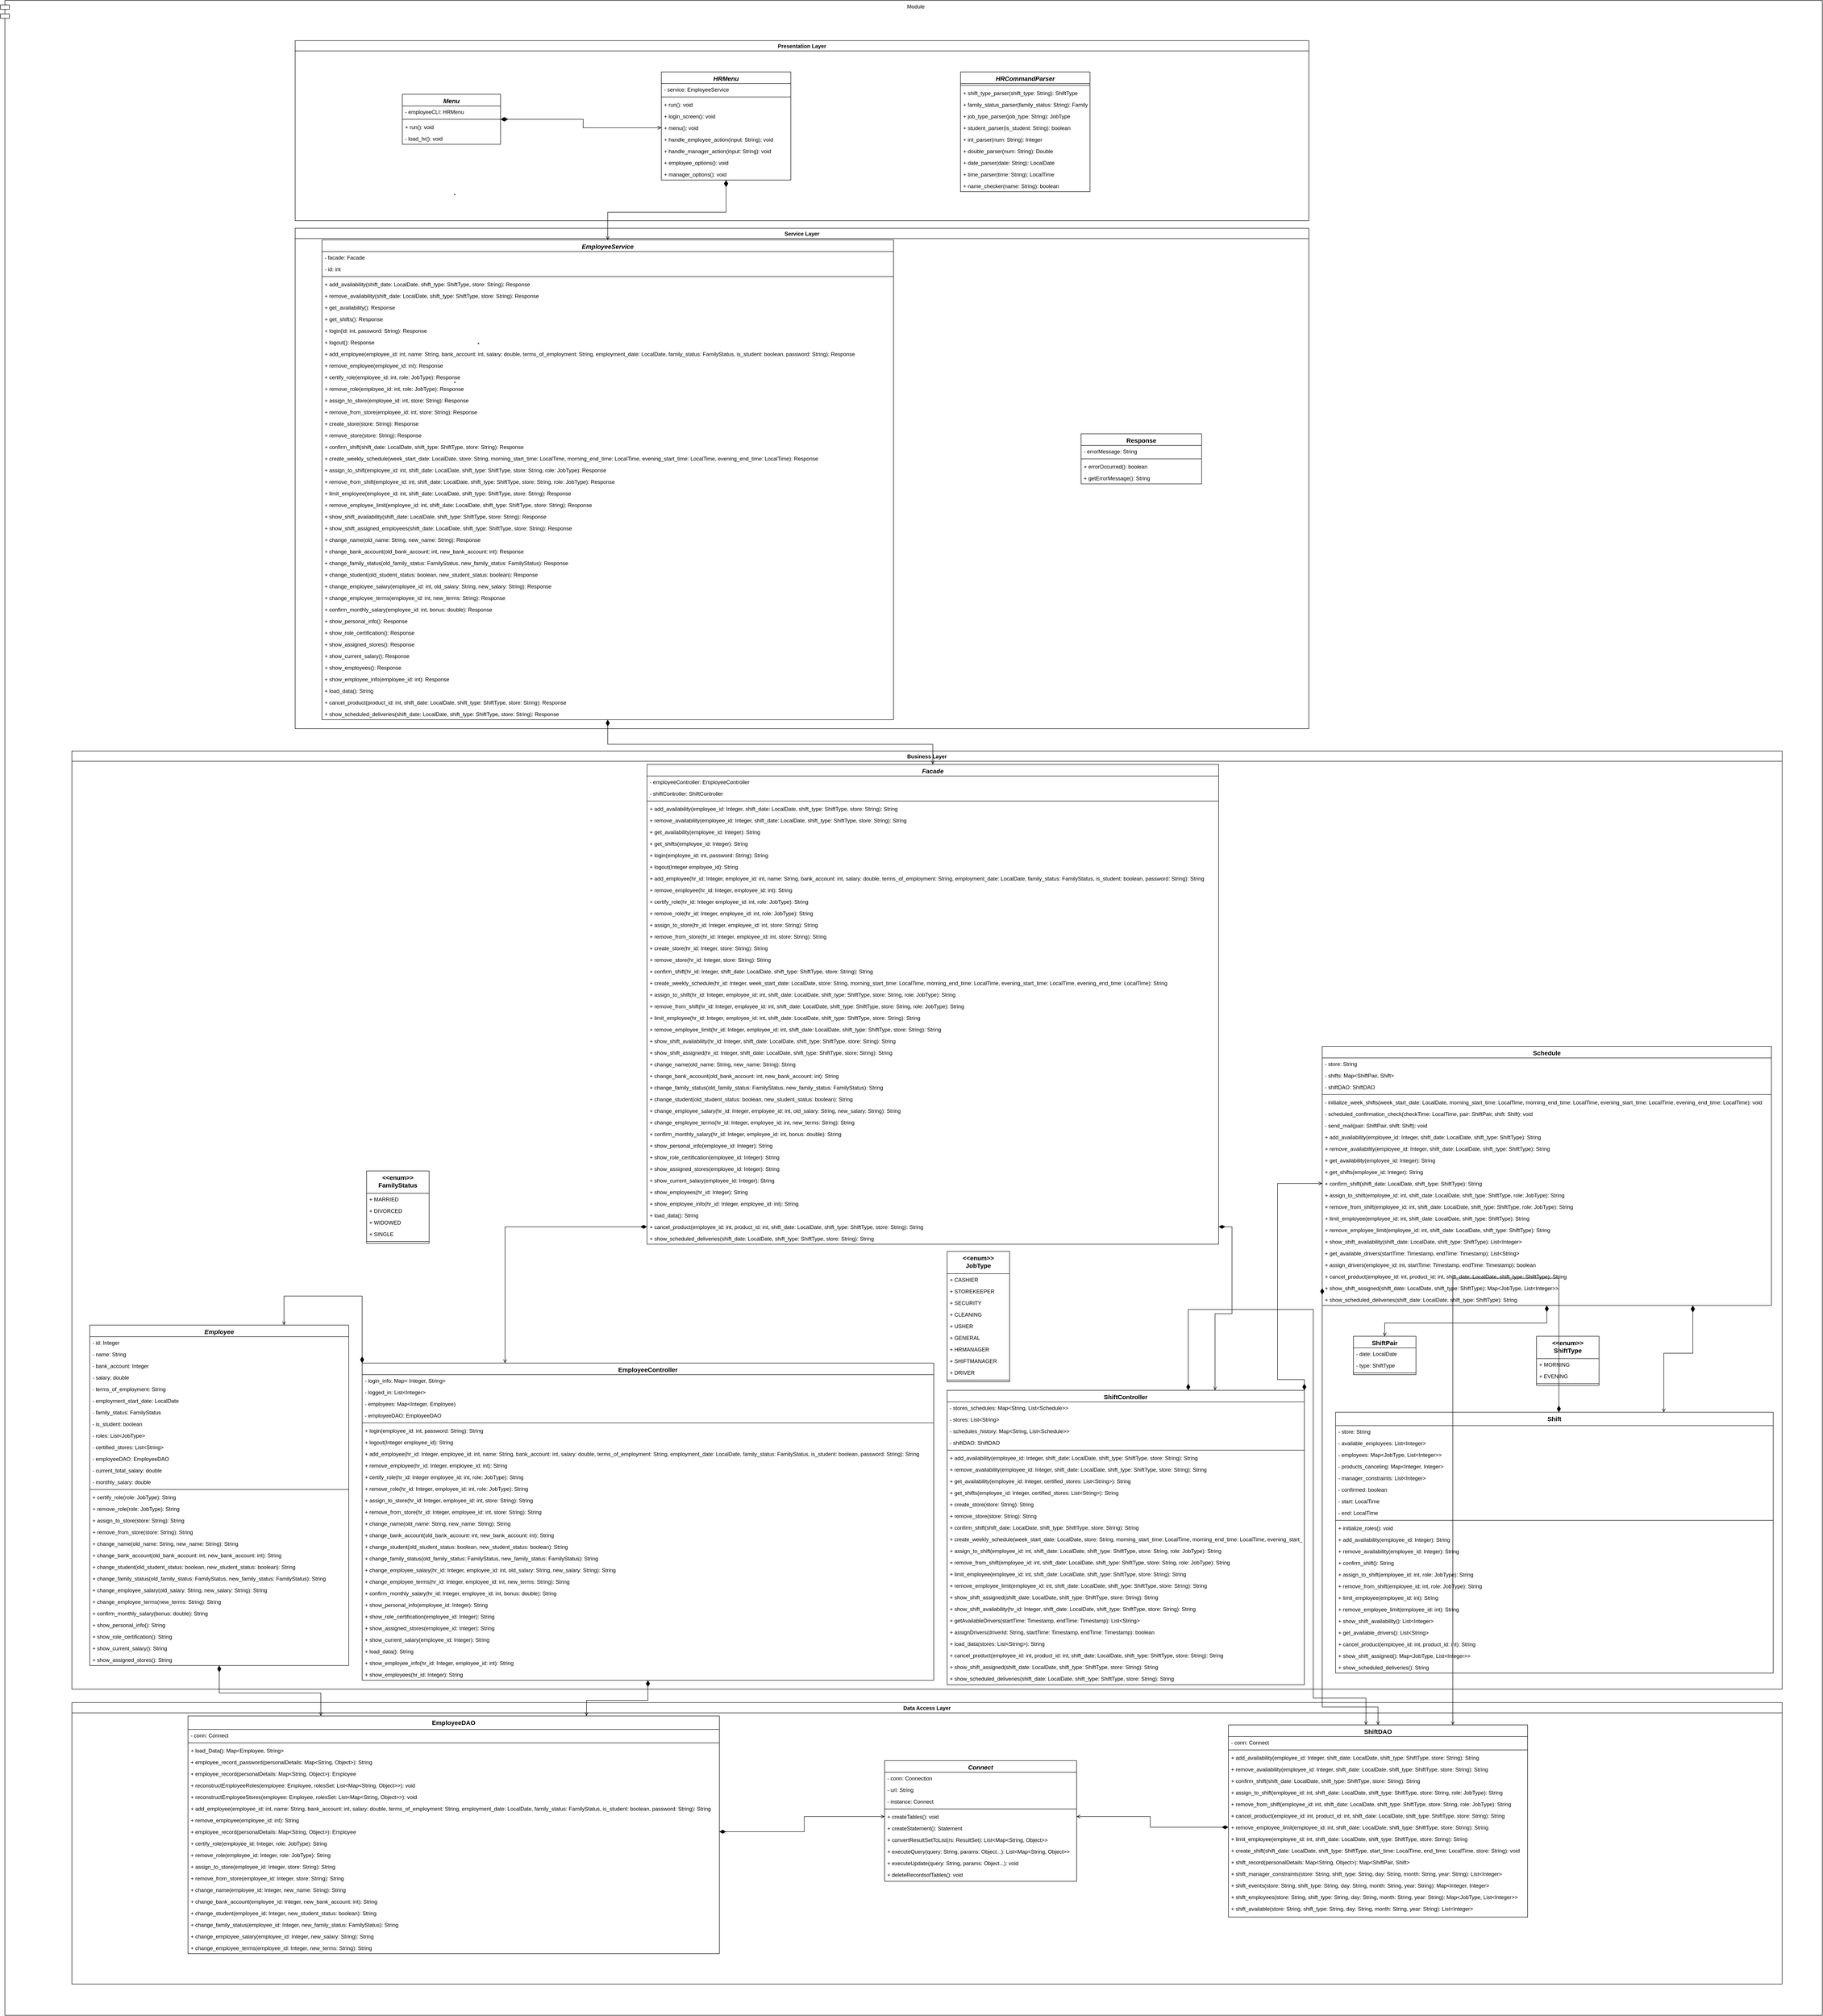 <mxfile version="21.2.1" type="device">
  <diagram id="C5RBs43oDa-KdzZeNtuy" name="Page-1">
    <mxGraphModel dx="3452" dy="3691" grid="1" gridSize="10" guides="1" tooltips="1" connect="1" arrows="1" fold="1" page="1" pageScale="1" pageWidth="827" pageHeight="1169" math="0" shadow="0">
      <root>
        <mxCell id="WIyWlLk6GJQsqaUBKTNV-0" />
        <mxCell id="WIyWlLk6GJQsqaUBKTNV-1" parent="WIyWlLk6GJQsqaUBKTNV-0" />
        <mxCell id="nBnnxbr1m0Qe0-1Zo_im-1" value="Module" style="shape=module;align=left;spacingLeft=20;align=center;verticalAlign=top;whiteSpace=wrap;html=1;" vertex="1" parent="WIyWlLk6GJQsqaUBKTNV-1">
          <mxGeometry x="-800" y="-1470" width="4080" height="4510" as="geometry" />
        </mxCell>
        <mxCell id="aaX9rdg1S6dbSRw4Kz8x-49" value="*" style="text;html=1;align=center;verticalAlign=middle;resizable=0;points=[];autosize=1;strokeColor=none;fillColor=none;" parent="WIyWlLk6GJQsqaUBKTNV-1" vertex="1">
          <mxGeometry x="255" y="-715" width="30" height="30" as="geometry" />
        </mxCell>
        <mxCell id="W9RPpPPJ2kt3wGX26PNa-70" value="Service Layer" style="swimlane;" parent="WIyWlLk6GJQsqaUBKTNV-1" vertex="1">
          <mxGeometry x="-140" y="-960" width="2270" height="1120" as="geometry" />
        </mxCell>
        <mxCell id="aaX9rdg1S6dbSRw4Kz8x-12" value="Response" style="swimlane;fontStyle=1;align=center;verticalAlign=top;childLayout=stackLayout;horizontal=1;startSize=26;horizontalStack=0;resizeParent=1;resizeLast=0;collapsible=1;marginBottom=0;rounded=0;shadow=0;strokeWidth=1;fontSize=14;" parent="W9RPpPPJ2kt3wGX26PNa-70" vertex="1">
          <mxGeometry x="1760" y="460" width="270" height="112" as="geometry">
            <mxRectangle x="340" y="380" width="170" height="26" as="alternateBounds" />
          </mxGeometry>
        </mxCell>
        <mxCell id="W9RPpPPJ2kt3wGX26PNa-139" value="- errorMessage: String" style="text;align=left;verticalAlign=top;spacingLeft=4;spacingRight=4;overflow=hidden;rotatable=0;points=[[0,0.5],[1,0.5]];portConstraint=eastwest;" parent="aaX9rdg1S6dbSRw4Kz8x-12" vertex="1">
          <mxGeometry y="26" width="270" height="26" as="geometry" />
        </mxCell>
        <mxCell id="aaX9rdg1S6dbSRw4Kz8x-16" value="" style="line;html=1;strokeWidth=1;align=left;verticalAlign=middle;spacingTop=-1;spacingLeft=3;spacingRight=3;rotatable=0;labelPosition=right;points=[];portConstraint=eastwest;" parent="aaX9rdg1S6dbSRw4Kz8x-12" vertex="1">
          <mxGeometry y="52" width="270" height="8" as="geometry" />
        </mxCell>
        <mxCell id="Er_tuApl281U9bygGLHr-39" value="+ errorOccurred(): boolean" style="text;align=left;verticalAlign=top;spacingLeft=4;spacingRight=4;overflow=hidden;rotatable=0;points=[[0,0.5],[1,0.5]];portConstraint=eastwest;" parent="aaX9rdg1S6dbSRw4Kz8x-12" vertex="1">
          <mxGeometry y="60" width="270" height="26" as="geometry" />
        </mxCell>
        <mxCell id="Er_tuApl281U9bygGLHr-41" value="+ getErrorMessage(): String" style="text;align=left;verticalAlign=top;spacingLeft=4;spacingRight=4;overflow=hidden;rotatable=0;points=[[0,0.5],[1,0.5]];portConstraint=eastwest;" parent="aaX9rdg1S6dbSRw4Kz8x-12" vertex="1">
          <mxGeometry y="86" width="270" height="26" as="geometry" />
        </mxCell>
        <mxCell id="W9RPpPPJ2kt3wGX26PNa-120" value="EmployeeService" style="swimlane;fontStyle=3;align=center;verticalAlign=top;childLayout=stackLayout;horizontal=1;startSize=26;horizontalStack=0;resizeParent=1;resizeLast=0;collapsible=1;marginBottom=0;rounded=0;shadow=0;strokeWidth=1;fontSize=14;" parent="W9RPpPPJ2kt3wGX26PNa-70" vertex="1">
          <mxGeometry x="60" y="26" width="1280" height="1074" as="geometry">
            <mxRectangle x="230" y="140" width="160" height="26" as="alternateBounds" />
          </mxGeometry>
        </mxCell>
        <mxCell id="W9RPpPPJ2kt3wGX26PNa-121" value="- facade: Facade" style="text;align=left;verticalAlign=top;spacingLeft=4;spacingRight=4;overflow=hidden;rotatable=0;points=[[0,0.5],[1,0.5]];portConstraint=eastwest;" parent="W9RPpPPJ2kt3wGX26PNa-120" vertex="1">
          <mxGeometry y="26" width="1280" height="26" as="geometry" />
        </mxCell>
        <mxCell id="Er_tuApl281U9bygGLHr-0" value="- id: int" style="text;align=left;verticalAlign=top;spacingLeft=4;spacingRight=4;overflow=hidden;rotatable=0;points=[[0,0.5],[1,0.5]];portConstraint=eastwest;" parent="W9RPpPPJ2kt3wGX26PNa-120" vertex="1">
          <mxGeometry y="52" width="1280" height="26" as="geometry" />
        </mxCell>
        <mxCell id="W9RPpPPJ2kt3wGX26PNa-131" value="" style="line;html=1;strokeWidth=1;align=left;verticalAlign=middle;spacingTop=-1;spacingLeft=3;spacingRight=3;rotatable=0;labelPosition=right;points=[];portConstraint=eastwest;" parent="W9RPpPPJ2kt3wGX26PNa-120" vertex="1">
          <mxGeometry y="78" width="1280" height="8" as="geometry" />
        </mxCell>
        <mxCell id="Er_tuApl281U9bygGLHr-1" value="+ add_availability(shift_date: LocalDate, shift_type: ShiftType, store: String): Response" style="text;align=left;verticalAlign=top;spacingLeft=4;spacingRight=4;overflow=hidden;rotatable=0;points=[[0,0.5],[1,0.5]];portConstraint=eastwest;" parent="W9RPpPPJ2kt3wGX26PNa-120" vertex="1">
          <mxGeometry y="86" width="1280" height="26" as="geometry" />
        </mxCell>
        <mxCell id="Er_tuApl281U9bygGLHr-5" value="+ remove_availability(shift_date: LocalDate, shift_type: ShiftType, store: String): Response" style="text;align=left;verticalAlign=top;spacingLeft=4;spacingRight=4;overflow=hidden;rotatable=0;points=[[0,0.5],[1,0.5]];portConstraint=eastwest;" parent="W9RPpPPJ2kt3wGX26PNa-120" vertex="1">
          <mxGeometry y="112" width="1280" height="26" as="geometry" />
        </mxCell>
        <mxCell id="Er_tuApl281U9bygGLHr-4" value="+ get_availability(): Response" style="text;align=left;verticalAlign=top;spacingLeft=4;spacingRight=4;overflow=hidden;rotatable=0;points=[[0,0.5],[1,0.5]];portConstraint=eastwest;" parent="W9RPpPPJ2kt3wGX26PNa-120" vertex="1">
          <mxGeometry y="138" width="1280" height="26" as="geometry" />
        </mxCell>
        <mxCell id="Er_tuApl281U9bygGLHr-3" value="+ get_shifts(): Response" style="text;align=left;verticalAlign=top;spacingLeft=4;spacingRight=4;overflow=hidden;rotatable=0;points=[[0,0.5],[1,0.5]];portConstraint=eastwest;" parent="W9RPpPPJ2kt3wGX26PNa-120" vertex="1">
          <mxGeometry y="164" width="1280" height="26" as="geometry" />
        </mxCell>
        <mxCell id="Er_tuApl281U9bygGLHr-2" value="+ login(id: int, password: String): Response" style="text;align=left;verticalAlign=top;spacingLeft=4;spacingRight=4;overflow=hidden;rotatable=0;points=[[0,0.5],[1,0.5]];portConstraint=eastwest;" parent="W9RPpPPJ2kt3wGX26PNa-120" vertex="1">
          <mxGeometry y="190" width="1280" height="26" as="geometry" />
        </mxCell>
        <mxCell id="Er_tuApl281U9bygGLHr-7" value="+ logout(): Response" style="text;align=left;verticalAlign=top;spacingLeft=4;spacingRight=4;overflow=hidden;rotatable=0;points=[[0,0.5],[1,0.5]];portConstraint=eastwest;" parent="W9RPpPPJ2kt3wGX26PNa-120" vertex="1">
          <mxGeometry y="216" width="1280" height="26" as="geometry" />
        </mxCell>
        <mxCell id="Er_tuApl281U9bygGLHr-9" value="+ add_employee(employee_id: int, name: String, bank_account: int, salary: double, terms_of_employment: String, employment_date: LocalDate, family_status: FamilyStatus, is_student: boolean, password: String): Response" style="text;align=left;verticalAlign=top;spacingLeft=4;spacingRight=4;overflow=hidden;rotatable=0;points=[[0,0.5],[1,0.5]];portConstraint=eastwest;" parent="W9RPpPPJ2kt3wGX26PNa-120" vertex="1">
          <mxGeometry y="242" width="1280" height="26" as="geometry" />
        </mxCell>
        <mxCell id="Er_tuApl281U9bygGLHr-8" value="+ remove_employee(employee_id: int): Response" style="text;align=left;verticalAlign=top;spacingLeft=4;spacingRight=4;overflow=hidden;rotatable=0;points=[[0,0.5],[1,0.5]];portConstraint=eastwest;" parent="W9RPpPPJ2kt3wGX26PNa-120" vertex="1">
          <mxGeometry y="268" width="1280" height="26" as="geometry" />
        </mxCell>
        <mxCell id="Er_tuApl281U9bygGLHr-11" value="+ certify_role(employee_id: int, role: JobType): Response" style="text;align=left;verticalAlign=top;spacingLeft=4;spacingRight=4;overflow=hidden;rotatable=0;points=[[0,0.5],[1,0.5]];portConstraint=eastwest;" parent="W9RPpPPJ2kt3wGX26PNa-120" vertex="1">
          <mxGeometry y="294" width="1280" height="26" as="geometry" />
        </mxCell>
        <mxCell id="Er_tuApl281U9bygGLHr-12" value="+ remove_role(employee_id: int, role: JobType): Response" style="text;align=left;verticalAlign=top;spacingLeft=4;spacingRight=4;overflow=hidden;rotatable=0;points=[[0,0.5],[1,0.5]];portConstraint=eastwest;" parent="W9RPpPPJ2kt3wGX26PNa-120" vertex="1">
          <mxGeometry y="320" width="1280" height="26" as="geometry" />
        </mxCell>
        <mxCell id="Er_tuApl281U9bygGLHr-10" value="+ assign_to_store(employee_id: int, store: String): Response" style="text;align=left;verticalAlign=top;spacingLeft=4;spacingRight=4;overflow=hidden;rotatable=0;points=[[0,0.5],[1,0.5]];portConstraint=eastwest;" parent="W9RPpPPJ2kt3wGX26PNa-120" vertex="1">
          <mxGeometry y="346" width="1280" height="26" as="geometry" />
        </mxCell>
        <mxCell id="Er_tuApl281U9bygGLHr-13" value="+ remove_from_store(employee_id: int, store: String): Response" style="text;align=left;verticalAlign=top;spacingLeft=4;spacingRight=4;overflow=hidden;rotatable=0;points=[[0,0.5],[1,0.5]];portConstraint=eastwest;" parent="W9RPpPPJ2kt3wGX26PNa-120" vertex="1">
          <mxGeometry y="372" width="1280" height="26" as="geometry" />
        </mxCell>
        <mxCell id="Er_tuApl281U9bygGLHr-14" value="+ create_store(store: String): Response" style="text;align=left;verticalAlign=top;spacingLeft=4;spacingRight=4;overflow=hidden;rotatable=0;points=[[0,0.5],[1,0.5]];portConstraint=eastwest;" parent="W9RPpPPJ2kt3wGX26PNa-120" vertex="1">
          <mxGeometry y="398" width="1280" height="26" as="geometry" />
        </mxCell>
        <mxCell id="Er_tuApl281U9bygGLHr-6" value="+ remove_store(store: String): Response" style="text;align=left;verticalAlign=top;spacingLeft=4;spacingRight=4;overflow=hidden;rotatable=0;points=[[0,0.5],[1,0.5]];portConstraint=eastwest;" parent="W9RPpPPJ2kt3wGX26PNa-120" vertex="1">
          <mxGeometry y="424" width="1280" height="26" as="geometry" />
        </mxCell>
        <mxCell id="Er_tuApl281U9bygGLHr-15" value="+ confirm_shift(shift_date: LocalDate, shift_type: ShiftType, store: String): Response" style="text;align=left;verticalAlign=top;spacingLeft=4;spacingRight=4;overflow=hidden;rotatable=0;points=[[0,0.5],[1,0.5]];portConstraint=eastwest;" parent="W9RPpPPJ2kt3wGX26PNa-120" vertex="1">
          <mxGeometry y="450" width="1280" height="26" as="geometry" />
        </mxCell>
        <mxCell id="Er_tuApl281U9bygGLHr-16" value="+ create_weekly_schedule(week_start_date: LocalDate, store: String, morning_start_time: LocalTime, morning_end_time: LocalTime, evening_start_time: LocalTime, evening_end_time: LocalTime): Response" style="text;align=left;verticalAlign=top;spacingLeft=4;spacingRight=4;overflow=hidden;rotatable=0;points=[[0,0.5],[1,0.5]];portConstraint=eastwest;" parent="W9RPpPPJ2kt3wGX26PNa-120" vertex="1">
          <mxGeometry y="476" width="1280" height="26" as="geometry" />
        </mxCell>
        <mxCell id="Er_tuApl281U9bygGLHr-19" value="+ assign_to_shift(employee_id: int, shift_date: LocalDate, shift_type: ShiftType, store: String, role: JobType): Response" style="text;align=left;verticalAlign=top;spacingLeft=4;spacingRight=4;overflow=hidden;rotatable=0;points=[[0,0.5],[1,0.5]];portConstraint=eastwest;" parent="W9RPpPPJ2kt3wGX26PNa-120" vertex="1">
          <mxGeometry y="502" width="1280" height="26" as="geometry" />
        </mxCell>
        <mxCell id="Er_tuApl281U9bygGLHr-22" value="+ remove_from_shift(employee_id: int, shift_date: LocalDate, shift_type: ShiftType, store: String, role: JobType): Response" style="text;align=left;verticalAlign=top;spacingLeft=4;spacingRight=4;overflow=hidden;rotatable=0;points=[[0,0.5],[1,0.5]];portConstraint=eastwest;" parent="W9RPpPPJ2kt3wGX26PNa-120" vertex="1">
          <mxGeometry y="528" width="1280" height="26" as="geometry" />
        </mxCell>
        <mxCell id="Er_tuApl281U9bygGLHr-20" value="+ limit_employee(employee_id: int, shift_date: LocalDate, shift_type: ShiftType, store: String): Response" style="text;align=left;verticalAlign=top;spacingLeft=4;spacingRight=4;overflow=hidden;rotatable=0;points=[[0,0.5],[1,0.5]];portConstraint=eastwest;" parent="W9RPpPPJ2kt3wGX26PNa-120" vertex="1">
          <mxGeometry y="554" width="1280" height="26" as="geometry" />
        </mxCell>
        <mxCell id="Er_tuApl281U9bygGLHr-21" value="+ remove_employee_limit(employee_id: int, shift_date: LocalDate, shift_type: ShiftType, store: String): Response" style="text;align=left;verticalAlign=top;spacingLeft=4;spacingRight=4;overflow=hidden;rotatable=0;points=[[0,0.5],[1,0.5]];portConstraint=eastwest;" parent="W9RPpPPJ2kt3wGX26PNa-120" vertex="1">
          <mxGeometry y="580" width="1280" height="26" as="geometry" />
        </mxCell>
        <mxCell id="Er_tuApl281U9bygGLHr-18" value="+ show_shift_availability(shift_date: LocalDate, shift_type: ShiftType, store: String): Response" style="text;align=left;verticalAlign=top;spacingLeft=4;spacingRight=4;overflow=hidden;rotatable=0;points=[[0,0.5],[1,0.5]];portConstraint=eastwest;" parent="W9RPpPPJ2kt3wGX26PNa-120" vertex="1">
          <mxGeometry y="606" width="1280" height="26" as="geometry" />
        </mxCell>
        <mxCell id="Er_tuApl281U9bygGLHr-17" value="+ show_shift_assigned_employees(shift_date: LocalDate, shift_type: ShiftType, store: String): Response" style="text;align=left;verticalAlign=top;spacingLeft=4;spacingRight=4;overflow=hidden;rotatable=0;points=[[0,0.5],[1,0.5]];portConstraint=eastwest;" parent="W9RPpPPJ2kt3wGX26PNa-120" vertex="1">
          <mxGeometry y="632" width="1280" height="26" as="geometry" />
        </mxCell>
        <mxCell id="Er_tuApl281U9bygGLHr-23" value="+ change_name(old_name: String, new_name: String): Response" style="text;align=left;verticalAlign=top;spacingLeft=4;spacingRight=4;overflow=hidden;rotatable=0;points=[[0,0.5],[1,0.5]];portConstraint=eastwest;" parent="W9RPpPPJ2kt3wGX26PNa-120" vertex="1">
          <mxGeometry y="658" width="1280" height="26" as="geometry" />
        </mxCell>
        <mxCell id="Er_tuApl281U9bygGLHr-24" value="+ change_bank_account(old_bank_account: int, new_bank_account: int): Response" style="text;align=left;verticalAlign=top;spacingLeft=4;spacingRight=4;overflow=hidden;rotatable=0;points=[[0,0.5],[1,0.5]];portConstraint=eastwest;" parent="W9RPpPPJ2kt3wGX26PNa-120" vertex="1">
          <mxGeometry y="684" width="1280" height="26" as="geometry" />
        </mxCell>
        <mxCell id="Er_tuApl281U9bygGLHr-26" value="+ change_family_status(old_family_status: FamilyStatus, new_family_status: FamilyStatus): Response" style="text;align=left;verticalAlign=top;spacingLeft=4;spacingRight=4;overflow=hidden;rotatable=0;points=[[0,0.5],[1,0.5]];portConstraint=eastwest;" parent="W9RPpPPJ2kt3wGX26PNa-120" vertex="1">
          <mxGeometry y="710" width="1280" height="26" as="geometry" />
        </mxCell>
        <mxCell id="Er_tuApl281U9bygGLHr-30" value="+ change_student(old_student_status: boolean, new_student_status: boolean): Response" style="text;align=left;verticalAlign=top;spacingLeft=4;spacingRight=4;overflow=hidden;rotatable=0;points=[[0,0.5],[1,0.5]];portConstraint=eastwest;" parent="W9RPpPPJ2kt3wGX26PNa-120" vertex="1">
          <mxGeometry y="736" width="1280" height="26" as="geometry" />
        </mxCell>
        <mxCell id="Er_tuApl281U9bygGLHr-29" value="+ change_employee_salary(employee_id: int, old_salary: String, new_salary: String): Response" style="text;align=left;verticalAlign=top;spacingLeft=4;spacingRight=4;overflow=hidden;rotatable=0;points=[[0,0.5],[1,0.5]];portConstraint=eastwest;" parent="W9RPpPPJ2kt3wGX26PNa-120" vertex="1">
          <mxGeometry y="762" width="1280" height="26" as="geometry" />
        </mxCell>
        <mxCell id="Er_tuApl281U9bygGLHr-28" value="+ change_employee_terms(employee_id: int, new_terms: String): Response" style="text;align=left;verticalAlign=top;spacingLeft=4;spacingRight=4;overflow=hidden;rotatable=0;points=[[0,0.5],[1,0.5]];portConstraint=eastwest;" parent="W9RPpPPJ2kt3wGX26PNa-120" vertex="1">
          <mxGeometry y="788" width="1280" height="26" as="geometry" />
        </mxCell>
        <mxCell id="Er_tuApl281U9bygGLHr-38" value="+ confirm_monthly_salary(employee_id: int, bonus: double): Response" style="text;align=left;verticalAlign=top;spacingLeft=4;spacingRight=4;overflow=hidden;rotatable=0;points=[[0,0.5],[1,0.5]];portConstraint=eastwest;" parent="W9RPpPPJ2kt3wGX26PNa-120" vertex="1">
          <mxGeometry y="814" width="1280" height="26" as="geometry" />
        </mxCell>
        <mxCell id="Er_tuApl281U9bygGLHr-27" value="+ show_personal_info(): Response" style="text;align=left;verticalAlign=top;spacingLeft=4;spacingRight=4;overflow=hidden;rotatable=0;points=[[0,0.5],[1,0.5]];portConstraint=eastwest;" parent="W9RPpPPJ2kt3wGX26PNa-120" vertex="1">
          <mxGeometry y="840" width="1280" height="26" as="geometry" />
        </mxCell>
        <mxCell id="Er_tuApl281U9bygGLHr-25" value="+ show_role_certification(): Response" style="text;align=left;verticalAlign=top;spacingLeft=4;spacingRight=4;overflow=hidden;rotatable=0;points=[[0,0.5],[1,0.5]];portConstraint=eastwest;" parent="W9RPpPPJ2kt3wGX26PNa-120" vertex="1">
          <mxGeometry y="866" width="1280" height="26" as="geometry" />
        </mxCell>
        <mxCell id="Er_tuApl281U9bygGLHr-31" value="+ show_assigned_stores(): Response" style="text;align=left;verticalAlign=top;spacingLeft=4;spacingRight=4;overflow=hidden;rotatable=0;points=[[0,0.5],[1,0.5]];portConstraint=eastwest;" parent="W9RPpPPJ2kt3wGX26PNa-120" vertex="1">
          <mxGeometry y="892" width="1280" height="26" as="geometry" />
        </mxCell>
        <mxCell id="Er_tuApl281U9bygGLHr-32" value="+ show_current_salary(): Response" style="text;align=left;verticalAlign=top;spacingLeft=4;spacingRight=4;overflow=hidden;rotatable=0;points=[[0,0.5],[1,0.5]];portConstraint=eastwest;" parent="W9RPpPPJ2kt3wGX26PNa-120" vertex="1">
          <mxGeometry y="918" width="1280" height="26" as="geometry" />
        </mxCell>
        <mxCell id="Er_tuApl281U9bygGLHr-33" value="+ show_employees(): Response" style="text;align=left;verticalAlign=top;spacingLeft=4;spacingRight=4;overflow=hidden;rotatable=0;points=[[0,0.5],[1,0.5]];portConstraint=eastwest;" parent="W9RPpPPJ2kt3wGX26PNa-120" vertex="1">
          <mxGeometry y="944" width="1280" height="26" as="geometry" />
        </mxCell>
        <mxCell id="Er_tuApl281U9bygGLHr-34" value="+ show_employee_info(employee_id: int): Response" style="text;align=left;verticalAlign=top;spacingLeft=4;spacingRight=4;overflow=hidden;rotatable=0;points=[[0,0.5],[1,0.5]];portConstraint=eastwest;" parent="W9RPpPPJ2kt3wGX26PNa-120" vertex="1">
          <mxGeometry y="970" width="1280" height="26" as="geometry" />
        </mxCell>
        <mxCell id="Er_tuApl281U9bygGLHr-83" value="+ load_data(): String" style="text;align=left;verticalAlign=top;spacingLeft=4;spacingRight=4;overflow=hidden;rotatable=0;points=[[0,0.5],[1,0.5]];portConstraint=eastwest;" parent="W9RPpPPJ2kt3wGX26PNa-120" vertex="1">
          <mxGeometry y="996" width="1280" height="26" as="geometry" />
        </mxCell>
        <mxCell id="Er_tuApl281U9bygGLHr-35" value="+ cancel_product(product_id: int, shift_date: LocalDate, shift_type: ShiftType, store: String): Response" style="text;align=left;verticalAlign=top;spacingLeft=4;spacingRight=4;overflow=hidden;rotatable=0;points=[[0,0.5],[1,0.5]];portConstraint=eastwest;" parent="W9RPpPPJ2kt3wGX26PNa-120" vertex="1">
          <mxGeometry y="1022" width="1280" height="26" as="geometry" />
        </mxCell>
        <mxCell id="1C7Cr0MjbgKJ2mzUyOcm-0" value="+ show_scheduled_deliveries(shift_date: LocalDate, shift_type: ShiftType, store: String): Response" style="text;align=left;verticalAlign=top;spacingLeft=4;spacingRight=4;overflow=hidden;rotatable=0;points=[[0,0.5],[1,0.5]];portConstraint=eastwest;" parent="W9RPpPPJ2kt3wGX26PNa-120" vertex="1">
          <mxGeometry y="1048" width="1280" height="26" as="geometry" />
        </mxCell>
        <mxCell id="W9RPpPPJ2kt3wGX26PNa-136" value="*" style="edgeLabel;html=1;align=center;verticalAlign=middle;resizable=0;points=[];" parent="W9RPpPPJ2kt3wGX26PNa-70" vertex="1" connectable="0">
          <mxGeometry x="329.997" y="1020.003" as="geometry">
            <mxPoint x="27" y="-674" as="offset" />
          </mxGeometry>
        </mxCell>
        <mxCell id="65PZ1EZ37CZWx8Q4dEHA-0" value="Presentation Layer" style="swimlane;startSize=23;" parent="WIyWlLk6GJQsqaUBKTNV-1" vertex="1">
          <mxGeometry x="-140" y="-1380" width="2270" height="403" as="geometry" />
        </mxCell>
        <mxCell id="Er_tuApl281U9bygGLHr-308" style="edgeStyle=orthogonalEdgeStyle;rounded=0;orthogonalLoop=1;jettySize=auto;html=1;entryX=0;entryY=0.5;entryDx=0;entryDy=0;endArrow=open;endFill=0;startArrow=diamondThin;startFill=1;startSize=14;" parent="65PZ1EZ37CZWx8Q4dEHA-0" source="65PZ1EZ37CZWx8Q4dEHA-7" target="Er_tuApl281U9bygGLHr-301" edge="1">
          <mxGeometry relative="1" as="geometry" />
        </mxCell>
        <mxCell id="65PZ1EZ37CZWx8Q4dEHA-7" value="Menu" style="swimlane;fontStyle=3;align=center;verticalAlign=top;childLayout=stackLayout;horizontal=1;startSize=26;horizontalStack=0;resizeParent=1;resizeLast=0;collapsible=1;marginBottom=0;rounded=0;shadow=0;strokeWidth=1;fontSize=14;" parent="65PZ1EZ37CZWx8Q4dEHA-0" vertex="1">
          <mxGeometry x="240" y="120" width="220" height="112" as="geometry">
            <mxRectangle x="230" y="140" width="160" height="26" as="alternateBounds" />
          </mxGeometry>
        </mxCell>
        <mxCell id="65PZ1EZ37CZWx8Q4dEHA-8" value="- employeeCLI: HRMenu" style="text;align=left;verticalAlign=top;spacingLeft=4;spacingRight=4;overflow=hidden;rotatable=0;points=[[0,0.5],[1,0.5]];portConstraint=eastwest;" parent="65PZ1EZ37CZWx8Q4dEHA-7" vertex="1">
          <mxGeometry y="26" width="220" height="26" as="geometry" />
        </mxCell>
        <mxCell id="65PZ1EZ37CZWx8Q4dEHA-9" value="" style="line;html=1;strokeWidth=1;align=left;verticalAlign=middle;spacingTop=-1;spacingLeft=3;spacingRight=3;rotatable=0;labelPosition=right;points=[];portConstraint=eastwest;" parent="65PZ1EZ37CZWx8Q4dEHA-7" vertex="1">
          <mxGeometry y="52" width="220" height="8" as="geometry" />
        </mxCell>
        <mxCell id="Er_tuApl281U9bygGLHr-306" value="+ run(): void" style="text;align=left;verticalAlign=top;spacingLeft=4;spacingRight=4;overflow=hidden;rotatable=0;points=[[0,0.5],[1,0.5]];portConstraint=eastwest;" parent="65PZ1EZ37CZWx8Q4dEHA-7" vertex="1">
          <mxGeometry y="60" width="220" height="26" as="geometry" />
        </mxCell>
        <mxCell id="Er_tuApl281U9bygGLHr-307" value="- load_hr(): void" style="text;align=left;verticalAlign=top;spacingLeft=4;spacingRight=4;overflow=hidden;rotatable=0;points=[[0,0.5],[1,0.5]];portConstraint=eastwest;" parent="65PZ1EZ37CZWx8Q4dEHA-7" vertex="1">
          <mxGeometry y="86" width="220" height="26" as="geometry" />
        </mxCell>
        <mxCell id="65PZ1EZ37CZWx8Q4dEHA-10" value="*" style="edgeLabel;html=1;align=center;verticalAlign=middle;resizable=0;points=[];" parent="65PZ1EZ37CZWx8Q4dEHA-0" vertex="1" connectable="0">
          <mxGeometry x="329.997" y="1020.003" as="geometry">
            <mxPoint x="27" y="-674" as="offset" />
          </mxGeometry>
        </mxCell>
        <mxCell id="65PZ1EZ37CZWx8Q4dEHA-11" value="HRMenu" style="swimlane;fontStyle=3;align=center;verticalAlign=top;childLayout=stackLayout;horizontal=1;startSize=26;horizontalStack=0;resizeParent=1;resizeLast=0;collapsible=1;marginBottom=0;rounded=0;shadow=0;strokeWidth=1;fontSize=14;" parent="65PZ1EZ37CZWx8Q4dEHA-0" vertex="1">
          <mxGeometry x="820" y="70" width="290" height="242" as="geometry">
            <mxRectangle x="230" y="140" width="160" height="26" as="alternateBounds" />
          </mxGeometry>
        </mxCell>
        <mxCell id="65PZ1EZ37CZWx8Q4dEHA-12" value="- service: EmployeeService" style="text;align=left;verticalAlign=top;spacingLeft=4;spacingRight=4;overflow=hidden;rotatable=0;points=[[0,0.5],[1,0.5]];portConstraint=eastwest;" parent="65PZ1EZ37CZWx8Q4dEHA-11" vertex="1">
          <mxGeometry y="26" width="290" height="26" as="geometry" />
        </mxCell>
        <mxCell id="65PZ1EZ37CZWx8Q4dEHA-13" value="" style="line;html=1;strokeWidth=1;align=left;verticalAlign=middle;spacingTop=-1;spacingLeft=3;spacingRight=3;rotatable=0;labelPosition=right;points=[];portConstraint=eastwest;" parent="65PZ1EZ37CZWx8Q4dEHA-11" vertex="1">
          <mxGeometry y="52" width="290" height="8" as="geometry" />
        </mxCell>
        <mxCell id="Er_tuApl281U9bygGLHr-299" value="+ run(): void" style="text;align=left;verticalAlign=top;spacingLeft=4;spacingRight=4;overflow=hidden;rotatable=0;points=[[0,0.5],[1,0.5]];portConstraint=eastwest;" parent="65PZ1EZ37CZWx8Q4dEHA-11" vertex="1">
          <mxGeometry y="60" width="290" height="26" as="geometry" />
        </mxCell>
        <mxCell id="Er_tuApl281U9bygGLHr-300" value="+ login_screen(): void" style="text;align=left;verticalAlign=top;spacingLeft=4;spacingRight=4;overflow=hidden;rotatable=0;points=[[0,0.5],[1,0.5]];portConstraint=eastwest;" parent="65PZ1EZ37CZWx8Q4dEHA-11" vertex="1">
          <mxGeometry y="86" width="290" height="26" as="geometry" />
        </mxCell>
        <mxCell id="Er_tuApl281U9bygGLHr-301" value="+ menu(): void" style="text;align=left;verticalAlign=top;spacingLeft=4;spacingRight=4;overflow=hidden;rotatable=0;points=[[0,0.5],[1,0.5]];portConstraint=eastwest;" parent="65PZ1EZ37CZWx8Q4dEHA-11" vertex="1">
          <mxGeometry y="112" width="290" height="26" as="geometry" />
        </mxCell>
        <mxCell id="Er_tuApl281U9bygGLHr-303" value="+ handle_employee_action(input: String): void" style="text;align=left;verticalAlign=top;spacingLeft=4;spacingRight=4;overflow=hidden;rotatable=0;points=[[0,0.5],[1,0.5]];portConstraint=eastwest;" parent="65PZ1EZ37CZWx8Q4dEHA-11" vertex="1">
          <mxGeometry y="138" width="290" height="26" as="geometry" />
        </mxCell>
        <mxCell id="Er_tuApl281U9bygGLHr-304" value="+ handle_manager_action(input: String): void" style="text;align=left;verticalAlign=top;spacingLeft=4;spacingRight=4;overflow=hidden;rotatable=0;points=[[0,0.5],[1,0.5]];portConstraint=eastwest;" parent="65PZ1EZ37CZWx8Q4dEHA-11" vertex="1">
          <mxGeometry y="164" width="290" height="26" as="geometry" />
        </mxCell>
        <mxCell id="Er_tuApl281U9bygGLHr-302" value="+ employee_options(): void" style="text;align=left;verticalAlign=top;spacingLeft=4;spacingRight=4;overflow=hidden;rotatable=0;points=[[0,0.5],[1,0.5]];portConstraint=eastwest;" parent="65PZ1EZ37CZWx8Q4dEHA-11" vertex="1">
          <mxGeometry y="190" width="290" height="26" as="geometry" />
        </mxCell>
        <mxCell id="Er_tuApl281U9bygGLHr-305" value="+ manager_options(): void" style="text;align=left;verticalAlign=top;spacingLeft=4;spacingRight=4;overflow=hidden;rotatable=0;points=[[0,0.5],[1,0.5]];portConstraint=eastwest;" parent="65PZ1EZ37CZWx8Q4dEHA-11" vertex="1">
          <mxGeometry y="216" width="290" height="26" as="geometry" />
        </mxCell>
        <mxCell id="Er_tuApl281U9bygGLHr-288" value="HRCommandParser" style="swimlane;fontStyle=3;align=center;verticalAlign=top;childLayout=stackLayout;horizontal=1;startSize=26;horizontalStack=0;resizeParent=1;resizeLast=0;collapsible=1;marginBottom=0;rounded=0;shadow=0;strokeWidth=1;fontSize=14;" parent="65PZ1EZ37CZWx8Q4dEHA-0" vertex="1">
          <mxGeometry x="1490" y="70" width="290" height="268" as="geometry">
            <mxRectangle x="230" y="140" width="160" height="26" as="alternateBounds" />
          </mxGeometry>
        </mxCell>
        <mxCell id="Er_tuApl281U9bygGLHr-290" value="" style="line;html=1;strokeWidth=1;align=left;verticalAlign=middle;spacingTop=-1;spacingLeft=3;spacingRight=3;rotatable=0;labelPosition=right;points=[];portConstraint=eastwest;" parent="Er_tuApl281U9bygGLHr-288" vertex="1">
          <mxGeometry y="26" width="290" height="8" as="geometry" />
        </mxCell>
        <mxCell id="Er_tuApl281U9bygGLHr-289" value="+ shift_type_parser(shift_type: String): ShiftType" style="text;align=left;verticalAlign=top;spacingLeft=4;spacingRight=4;overflow=hidden;rotatable=0;points=[[0,0.5],[1,0.5]];portConstraint=eastwest;" parent="Er_tuApl281U9bygGLHr-288" vertex="1">
          <mxGeometry y="34" width="290" height="26" as="geometry" />
        </mxCell>
        <mxCell id="Er_tuApl281U9bygGLHr-291" value="+ family_status_parser(family_status: String): FamilyStatus" style="text;align=left;verticalAlign=top;spacingLeft=4;spacingRight=4;overflow=hidden;rotatable=0;points=[[0,0.5],[1,0.5]];portConstraint=eastwest;" parent="Er_tuApl281U9bygGLHr-288" vertex="1">
          <mxGeometry y="60" width="290" height="26" as="geometry" />
        </mxCell>
        <mxCell id="Er_tuApl281U9bygGLHr-292" value="+ job_type_parser(job_type: String): JobType" style="text;align=left;verticalAlign=top;spacingLeft=4;spacingRight=4;overflow=hidden;rotatable=0;points=[[0,0.5],[1,0.5]];portConstraint=eastwest;" parent="Er_tuApl281U9bygGLHr-288" vertex="1">
          <mxGeometry y="86" width="290" height="26" as="geometry" />
        </mxCell>
        <mxCell id="Er_tuApl281U9bygGLHr-294" value="+ student_parser(is_student: String): boolean" style="text;align=left;verticalAlign=top;spacingLeft=4;spacingRight=4;overflow=hidden;rotatable=0;points=[[0,0.5],[1,0.5]];portConstraint=eastwest;" parent="Er_tuApl281U9bygGLHr-288" vertex="1">
          <mxGeometry y="112" width="290" height="26" as="geometry" />
        </mxCell>
        <mxCell id="Er_tuApl281U9bygGLHr-293" value="+ int_parser(num: String): Integer" style="text;align=left;verticalAlign=top;spacingLeft=4;spacingRight=4;overflow=hidden;rotatable=0;points=[[0,0.5],[1,0.5]];portConstraint=eastwest;" parent="Er_tuApl281U9bygGLHr-288" vertex="1">
          <mxGeometry y="138" width="290" height="26" as="geometry" />
        </mxCell>
        <mxCell id="Er_tuApl281U9bygGLHr-295" value="+ double_parser(num: String): Double" style="text;align=left;verticalAlign=top;spacingLeft=4;spacingRight=4;overflow=hidden;rotatable=0;points=[[0,0.5],[1,0.5]];portConstraint=eastwest;" parent="Er_tuApl281U9bygGLHr-288" vertex="1">
          <mxGeometry y="164" width="290" height="26" as="geometry" />
        </mxCell>
        <mxCell id="Er_tuApl281U9bygGLHr-296" value="+ date_parser(date: String): LocalDate" style="text;align=left;verticalAlign=top;spacingLeft=4;spacingRight=4;overflow=hidden;rotatable=0;points=[[0,0.5],[1,0.5]];portConstraint=eastwest;" parent="Er_tuApl281U9bygGLHr-288" vertex="1">
          <mxGeometry y="190" width="290" height="26" as="geometry" />
        </mxCell>
        <mxCell id="Er_tuApl281U9bygGLHr-297" value="+ time_parser(time: String): LocalTime" style="text;align=left;verticalAlign=top;spacingLeft=4;spacingRight=4;overflow=hidden;rotatable=0;points=[[0,0.5],[1,0.5]];portConstraint=eastwest;" parent="Er_tuApl281U9bygGLHr-288" vertex="1">
          <mxGeometry y="216" width="290" height="26" as="geometry" />
        </mxCell>
        <mxCell id="Er_tuApl281U9bygGLHr-298" value="+ name_checker(name: String): boolean" style="text;align=left;verticalAlign=top;spacingLeft=4;spacingRight=4;overflow=hidden;rotatable=0;points=[[0,0.5],[1,0.5]];portConstraint=eastwest;" parent="Er_tuApl281U9bygGLHr-288" vertex="1">
          <mxGeometry y="242" width="290" height="26" as="geometry" />
        </mxCell>
        <mxCell id="65PZ1EZ37CZWx8Q4dEHA-21" value="Data Access Layer" style="swimlane;" parent="WIyWlLk6GJQsqaUBKTNV-1" vertex="1">
          <mxGeometry x="-640" y="2340" width="3830" height="630" as="geometry" />
        </mxCell>
        <mxCell id="65PZ1EZ37CZWx8Q4dEHA-58" value="ShiftDAO" style="swimlane;fontStyle=1;align=center;verticalAlign=top;childLayout=stackLayout;horizontal=1;startSize=26;horizontalStack=0;resizeParent=1;resizeLast=0;collapsible=1;marginBottom=0;rounded=0;shadow=0;strokeWidth=1;fontSize=14;" parent="65PZ1EZ37CZWx8Q4dEHA-21" vertex="1">
          <mxGeometry x="2590" y="50" width="670" height="430" as="geometry">
            <mxRectangle x="340" y="380" width="170" height="26" as="alternateBounds" />
          </mxGeometry>
        </mxCell>
        <mxCell id="Er_tuApl281U9bygGLHr-241" value="- conn: Connect" style="text;align=left;verticalAlign=top;spacingLeft=4;spacingRight=4;overflow=hidden;rotatable=0;points=[[0,0.5],[1,0.5]];portConstraint=eastwest;" parent="65PZ1EZ37CZWx8Q4dEHA-58" vertex="1">
          <mxGeometry y="26" width="670" height="26" as="geometry" />
        </mxCell>
        <mxCell id="65PZ1EZ37CZWx8Q4dEHA-62" value="" style="line;html=1;strokeWidth=1;align=left;verticalAlign=middle;spacingTop=-1;spacingLeft=3;spacingRight=3;rotatable=0;labelPosition=right;points=[];portConstraint=eastwest;" parent="65PZ1EZ37CZWx8Q4dEHA-58" vertex="1">
          <mxGeometry y="52" width="670" height="8" as="geometry" />
        </mxCell>
        <mxCell id="Er_tuApl281U9bygGLHr-243" value="+ add_availability(employee_id: Integer, shift_date: LocalDate, shift_type: ShiftType, store: String): String" style="text;align=left;verticalAlign=top;spacingLeft=4;spacingRight=4;overflow=hidden;rotatable=0;points=[[0,0.5],[1,0.5]];portConstraint=eastwest;" parent="65PZ1EZ37CZWx8Q4dEHA-58" vertex="1">
          <mxGeometry y="60" width="670" height="26" as="geometry" />
        </mxCell>
        <mxCell id="Er_tuApl281U9bygGLHr-244" value="+ remove_availability(employee_id: Integer, shift_date: LocalDate, shift_type: ShiftType, store: String): String" style="text;align=left;verticalAlign=top;spacingLeft=4;spacingRight=4;overflow=hidden;rotatable=0;points=[[0,0.5],[1,0.5]];portConstraint=eastwest;" parent="65PZ1EZ37CZWx8Q4dEHA-58" vertex="1">
          <mxGeometry y="86" width="670" height="26" as="geometry" />
        </mxCell>
        <mxCell id="Er_tuApl281U9bygGLHr-245" value="+ confirm_shift(shift_date: LocalDate, shift_type: ShiftType, store: String): String" style="text;align=left;verticalAlign=top;spacingLeft=4;spacingRight=4;overflow=hidden;rotatable=0;points=[[0,0.5],[1,0.5]];portConstraint=eastwest;" parent="65PZ1EZ37CZWx8Q4dEHA-58" vertex="1">
          <mxGeometry y="112" width="670" height="26" as="geometry" />
        </mxCell>
        <mxCell id="Er_tuApl281U9bygGLHr-246" value="+ assign_to_shift(employee_id: int, shift_date: LocalDate, shift_type: ShiftType, store: String, role: JobType): String" style="text;align=left;verticalAlign=top;spacingLeft=4;spacingRight=4;overflow=hidden;rotatable=0;points=[[0,0.5],[1,0.5]];portConstraint=eastwest;" parent="65PZ1EZ37CZWx8Q4dEHA-58" vertex="1">
          <mxGeometry y="138" width="670" height="26" as="geometry" />
        </mxCell>
        <mxCell id="Er_tuApl281U9bygGLHr-247" value="+ remove_from_shift(employee_id: int, shift_date: LocalDate, shift_type: ShiftType, store: String, role: JobType): String" style="text;align=left;verticalAlign=top;spacingLeft=4;spacingRight=4;overflow=hidden;rotatable=0;points=[[0,0.5],[1,0.5]];portConstraint=eastwest;" parent="65PZ1EZ37CZWx8Q4dEHA-58" vertex="1">
          <mxGeometry y="164" width="670" height="26" as="geometry" />
        </mxCell>
        <mxCell id="Er_tuApl281U9bygGLHr-250" value="+ cancel_product(employee_id: int, product_id: int, shift_date: LocalDate, shift_type: ShiftType, store: String): String" style="text;align=left;verticalAlign=top;spacingLeft=4;spacingRight=4;overflow=hidden;rotatable=0;points=[[0,0.5],[1,0.5]];portConstraint=eastwest;" parent="65PZ1EZ37CZWx8Q4dEHA-58" vertex="1">
          <mxGeometry y="190" width="670" height="26" as="geometry" />
        </mxCell>
        <mxCell id="Er_tuApl281U9bygGLHr-249" value="+ remove_employee_limit(employee_id: int, shift_date: LocalDate, shift_type: ShiftType, store: String): String" style="text;align=left;verticalAlign=top;spacingLeft=4;spacingRight=4;overflow=hidden;rotatable=0;points=[[0,0.5],[1,0.5]];portConstraint=eastwest;" parent="65PZ1EZ37CZWx8Q4dEHA-58" vertex="1">
          <mxGeometry y="216" width="670" height="26" as="geometry" />
        </mxCell>
        <mxCell id="Er_tuApl281U9bygGLHr-248" value="+ limit_employee(employee_id: int, shift_date: LocalDate, shift_type: ShiftType, store: String): String" style="text;align=left;verticalAlign=top;spacingLeft=4;spacingRight=4;overflow=hidden;rotatable=0;points=[[0,0.5],[1,0.5]];portConstraint=eastwest;" parent="65PZ1EZ37CZWx8Q4dEHA-58" vertex="1">
          <mxGeometry y="242" width="670" height="26" as="geometry" />
        </mxCell>
        <mxCell id="Er_tuApl281U9bygGLHr-251" value="+ create_shift(shift_date: LocalDate, shift_type: ShiftType, start_time: LocalTime, end_time: LocalTime, store: String): void" style="text;align=left;verticalAlign=top;spacingLeft=4;spacingRight=4;overflow=hidden;rotatable=0;points=[[0,0.5],[1,0.5]];portConstraint=eastwest;" parent="65PZ1EZ37CZWx8Q4dEHA-58" vertex="1">
          <mxGeometry y="268" width="670" height="26" as="geometry" />
        </mxCell>
        <mxCell id="Er_tuApl281U9bygGLHr-252" value="+ shift_record(personalDetails: Map&lt;String, Object&gt;): Map&lt;ShiftPair, Shift&gt;" style="text;align=left;verticalAlign=top;spacingLeft=4;spacingRight=4;overflow=hidden;rotatable=0;points=[[0,0.5],[1,0.5]];portConstraint=eastwest;" parent="65PZ1EZ37CZWx8Q4dEHA-58" vertex="1">
          <mxGeometry y="294" width="670" height="26" as="geometry" />
        </mxCell>
        <mxCell id="Er_tuApl281U9bygGLHr-253" value="+ shift_manager_constraints(store: String, shift_type: String, day: String, month: String, year: String): List&lt;Integer&gt;" style="text;align=left;verticalAlign=top;spacingLeft=4;spacingRight=4;overflow=hidden;rotatable=0;points=[[0,0.5],[1,0.5]];portConstraint=eastwest;" parent="65PZ1EZ37CZWx8Q4dEHA-58" vertex="1">
          <mxGeometry y="320" width="670" height="26" as="geometry" />
        </mxCell>
        <mxCell id="Er_tuApl281U9bygGLHr-254" value="+ shift_events(store: String, shift_type: String, day: String, month: String, year: String): Map&lt;Integer, Integer&gt;" style="text;align=left;verticalAlign=top;spacingLeft=4;spacingRight=4;overflow=hidden;rotatable=0;points=[[0,0.5],[1,0.5]];portConstraint=eastwest;" parent="65PZ1EZ37CZWx8Q4dEHA-58" vertex="1">
          <mxGeometry y="346" width="670" height="26" as="geometry" />
        </mxCell>
        <mxCell id="Er_tuApl281U9bygGLHr-255" value="+ shift_employees(store: String, shift_type: String, day: String, month: String, year: String): Map&lt;JobType, List&lt;Integer&gt;&gt;" style="text;align=left;verticalAlign=top;spacingLeft=4;spacingRight=4;overflow=hidden;rotatable=0;points=[[0,0.5],[1,0.5]];portConstraint=eastwest;" parent="65PZ1EZ37CZWx8Q4dEHA-58" vertex="1">
          <mxGeometry y="372" width="670" height="26" as="geometry" />
        </mxCell>
        <mxCell id="Er_tuApl281U9bygGLHr-257" value="+ shift_available(store: String, shift_type: String, day: String, month: String, year: String): List&lt;Integer&gt;" style="text;align=left;verticalAlign=top;spacingLeft=4;spacingRight=4;overflow=hidden;rotatable=0;points=[[0,0.5],[1,0.5]];portConstraint=eastwest;" parent="65PZ1EZ37CZWx8Q4dEHA-58" vertex="1">
          <mxGeometry y="398" width="670" height="26" as="geometry" />
        </mxCell>
        <mxCell id="65PZ1EZ37CZWx8Q4dEHA-22" value="EmployeeDAO" style="swimlane;fontStyle=1;align=center;verticalAlign=top;childLayout=stackLayout;horizontal=1;startSize=30;horizontalStack=0;resizeParent=1;resizeLast=0;collapsible=1;marginBottom=0;rounded=0;shadow=0;strokeWidth=1;fontSize=14;" parent="65PZ1EZ37CZWx8Q4dEHA-21" vertex="1">
          <mxGeometry x="260" y="30" width="1190" height="532" as="geometry">
            <mxRectangle x="550" y="140" width="160" height="26" as="alternateBounds" />
          </mxGeometry>
        </mxCell>
        <mxCell id="65PZ1EZ37CZWx8Q4dEHA-23" value="- conn: Connect" style="text;align=left;verticalAlign=top;spacingLeft=4;spacingRight=4;overflow=hidden;rotatable=0;points=[[0,0.5],[1,0.5]];portConstraint=eastwest;" parent="65PZ1EZ37CZWx8Q4dEHA-22" vertex="1">
          <mxGeometry y="30" width="1190" height="26" as="geometry" />
        </mxCell>
        <mxCell id="65PZ1EZ37CZWx8Q4dEHA-29" value="" style="line;html=1;strokeWidth=1;align=left;verticalAlign=middle;spacingTop=-1;spacingLeft=3;spacingRight=3;rotatable=0;labelPosition=right;points=[];portConstraint=eastwest;" parent="65PZ1EZ37CZWx8Q4dEHA-22" vertex="1">
          <mxGeometry y="56" width="1190" height="8" as="geometry" />
        </mxCell>
        <mxCell id="65PZ1EZ37CZWx8Q4dEHA-27" value="+ load_Data(): Map&lt;Employee, String&gt;" style="text;align=left;verticalAlign=top;spacingLeft=4;spacingRight=4;overflow=hidden;rotatable=0;points=[[0,0.5],[1,0.5]];portConstraint=eastwest;rounded=0;shadow=0;html=0;" parent="65PZ1EZ37CZWx8Q4dEHA-22" vertex="1">
          <mxGeometry y="64" width="1190" height="26" as="geometry" />
        </mxCell>
        <mxCell id="65PZ1EZ37CZWx8Q4dEHA-28" value="+ employee_record_password(personalDetails: Map&lt;String, Object&gt;): String" style="text;align=left;verticalAlign=top;spacingLeft=4;spacingRight=4;overflow=hidden;rotatable=0;points=[[0,0.5],[1,0.5]];portConstraint=eastwest;rounded=0;shadow=0;html=0;" parent="65PZ1EZ37CZWx8Q4dEHA-22" vertex="1">
          <mxGeometry y="90" width="1190" height="26" as="geometry" />
        </mxCell>
        <mxCell id="Er_tuApl281U9bygGLHr-225" value="+ employee_record(personalDetails: Map&lt;String, Object&gt;): Employee" style="text;align=left;verticalAlign=top;spacingLeft=4;spacingRight=4;overflow=hidden;rotatable=0;points=[[0,0.5],[1,0.5]];portConstraint=eastwest;rounded=0;shadow=0;html=0;" parent="65PZ1EZ37CZWx8Q4dEHA-22" vertex="1">
          <mxGeometry y="116" width="1190" height="26" as="geometry" />
        </mxCell>
        <mxCell id="Er_tuApl281U9bygGLHr-226" value="+ reconstructEmployeeRoles(employee: Employee, rolesSet: List&lt;Map&lt;String, Object&gt;&gt;): void" style="text;align=left;verticalAlign=top;spacingLeft=4;spacingRight=4;overflow=hidden;rotatable=0;points=[[0,0.5],[1,0.5]];portConstraint=eastwest;rounded=0;shadow=0;html=0;" parent="65PZ1EZ37CZWx8Q4dEHA-22" vertex="1">
          <mxGeometry y="142" width="1190" height="26" as="geometry" />
        </mxCell>
        <mxCell id="Er_tuApl281U9bygGLHr-227" value="+ reconstructEmployeeStores(employee: Employee, rolesSet: List&lt;Map&lt;String, Object&gt;&gt;): void" style="text;align=left;verticalAlign=top;spacingLeft=4;spacingRight=4;overflow=hidden;rotatable=0;points=[[0,0.5],[1,0.5]];portConstraint=eastwest;rounded=0;shadow=0;html=0;" parent="65PZ1EZ37CZWx8Q4dEHA-22" vertex="1">
          <mxGeometry y="168" width="1190" height="26" as="geometry" />
        </mxCell>
        <mxCell id="Er_tuApl281U9bygGLHr-228" value="+ add_employee(employee_id: int, name: String, bank_account: int, salary: double, terms_of_employment: String, employment_date: LocalDate, family_status: FamilyStatus, is_student: boolean, password: String): String" style="text;align=left;verticalAlign=top;spacingLeft=4;spacingRight=4;overflow=hidden;rotatable=0;points=[[0,0.5],[1,0.5]];portConstraint=eastwest;rounded=0;shadow=0;html=0;" parent="65PZ1EZ37CZWx8Q4dEHA-22" vertex="1">
          <mxGeometry y="194" width="1190" height="26" as="geometry" />
        </mxCell>
        <mxCell id="Er_tuApl281U9bygGLHr-229" value="+ remove_employee(employee_id: int): String" style="text;align=left;verticalAlign=top;spacingLeft=4;spacingRight=4;overflow=hidden;rotatable=0;points=[[0,0.5],[1,0.5]];portConstraint=eastwest;rounded=0;shadow=0;html=0;" parent="65PZ1EZ37CZWx8Q4dEHA-22" vertex="1">
          <mxGeometry y="220" width="1190" height="26" as="geometry" />
        </mxCell>
        <mxCell id="Er_tuApl281U9bygGLHr-230" value="+ employee_record(personalDetails: Map&lt;String, Object&gt;): Employee" style="text;align=left;verticalAlign=top;spacingLeft=4;spacingRight=4;overflow=hidden;rotatable=0;points=[[0,0.5],[1,0.5]];portConstraint=eastwest;rounded=0;shadow=0;html=0;" parent="65PZ1EZ37CZWx8Q4dEHA-22" vertex="1">
          <mxGeometry y="246" width="1190" height="26" as="geometry" />
        </mxCell>
        <mxCell id="Er_tuApl281U9bygGLHr-231" value="+ certify_role(employee_id: Integer, role: JobType): String" style="text;align=left;verticalAlign=top;spacingLeft=4;spacingRight=4;overflow=hidden;rotatable=0;points=[[0,0.5],[1,0.5]];portConstraint=eastwest;" parent="65PZ1EZ37CZWx8Q4dEHA-22" vertex="1">
          <mxGeometry y="272" width="1190" height="26" as="geometry" />
        </mxCell>
        <mxCell id="Er_tuApl281U9bygGLHr-232" value="+ remove_role(employee_id: Integer, role: JobType): String" style="text;align=left;verticalAlign=top;spacingLeft=4;spacingRight=4;overflow=hidden;rotatable=0;points=[[0,0.5],[1,0.5]];portConstraint=eastwest;" parent="65PZ1EZ37CZWx8Q4dEHA-22" vertex="1">
          <mxGeometry y="298" width="1190" height="26" as="geometry" />
        </mxCell>
        <mxCell id="Er_tuApl281U9bygGLHr-233" value="+ assign_to_store(employee_id: Integer, store: String): String" style="text;align=left;verticalAlign=top;spacingLeft=4;spacingRight=4;overflow=hidden;rotatable=0;points=[[0,0.5],[1,0.5]];portConstraint=eastwest;" parent="65PZ1EZ37CZWx8Q4dEHA-22" vertex="1">
          <mxGeometry y="324" width="1190" height="26" as="geometry" />
        </mxCell>
        <mxCell id="Er_tuApl281U9bygGLHr-234" value="+ remove_from_store(employee_id: Integer, store: String): String" style="text;align=left;verticalAlign=top;spacingLeft=4;spacingRight=4;overflow=hidden;rotatable=0;points=[[0,0.5],[1,0.5]];portConstraint=eastwest;" parent="65PZ1EZ37CZWx8Q4dEHA-22" vertex="1">
          <mxGeometry y="350" width="1190" height="26" as="geometry" />
        </mxCell>
        <mxCell id="Er_tuApl281U9bygGLHr-235" value="+ change_name(employee_id: Integer, new_name: String): String" style="text;align=left;verticalAlign=top;spacingLeft=4;spacingRight=4;overflow=hidden;rotatable=0;points=[[0,0.5],[1,0.5]];portConstraint=eastwest;" parent="65PZ1EZ37CZWx8Q4dEHA-22" vertex="1">
          <mxGeometry y="376" width="1190" height="26" as="geometry" />
        </mxCell>
        <mxCell id="Er_tuApl281U9bygGLHr-236" value="+ change_bank_account(employee_id: Integer, new_bank_account: int): String" style="text;align=left;verticalAlign=top;spacingLeft=4;spacingRight=4;overflow=hidden;rotatable=0;points=[[0,0.5],[1,0.5]];portConstraint=eastwest;" parent="65PZ1EZ37CZWx8Q4dEHA-22" vertex="1">
          <mxGeometry y="402" width="1190" height="26" as="geometry" />
        </mxCell>
        <mxCell id="Er_tuApl281U9bygGLHr-237" value="+ change_student(employee_id: Integer, new_student_status: boolean): String" style="text;align=left;verticalAlign=top;spacingLeft=4;spacingRight=4;overflow=hidden;rotatable=0;points=[[0,0.5],[1,0.5]];portConstraint=eastwest;" parent="65PZ1EZ37CZWx8Q4dEHA-22" vertex="1">
          <mxGeometry y="428" width="1190" height="26" as="geometry" />
        </mxCell>
        <mxCell id="Er_tuApl281U9bygGLHr-238" value="+ change_family_status(employee_id: Integer, new_family_status: FamilyStatus): String" style="text;align=left;verticalAlign=top;spacingLeft=4;spacingRight=4;overflow=hidden;rotatable=0;points=[[0,0.5],[1,0.5]];portConstraint=eastwest;" parent="65PZ1EZ37CZWx8Q4dEHA-22" vertex="1">
          <mxGeometry y="454" width="1190" height="26" as="geometry" />
        </mxCell>
        <mxCell id="Er_tuApl281U9bygGLHr-239" value="+ change_employee_salary(employee_id: Integer, new_salary: String): String" style="text;align=left;verticalAlign=top;spacingLeft=4;spacingRight=4;overflow=hidden;rotatable=0;points=[[0,0.5],[1,0.5]];portConstraint=eastwest;" parent="65PZ1EZ37CZWx8Q4dEHA-22" vertex="1">
          <mxGeometry y="480" width="1190" height="26" as="geometry" />
        </mxCell>
        <mxCell id="Er_tuApl281U9bygGLHr-240" value="+ change_employee_terms(employee_id: Integer, new_terms: String): String" style="text;align=left;verticalAlign=top;spacingLeft=4;spacingRight=4;overflow=hidden;rotatable=0;points=[[0,0.5],[1,0.5]];portConstraint=eastwest;" parent="65PZ1EZ37CZWx8Q4dEHA-22" vertex="1">
          <mxGeometry y="506" width="1190" height="26" as="geometry" />
        </mxCell>
        <mxCell id="65PZ1EZ37CZWx8Q4dEHA-36" value="Connect" style="swimlane;fontStyle=3;align=center;verticalAlign=top;childLayout=stackLayout;horizontal=1;startSize=26;horizontalStack=0;resizeParent=1;resizeLast=0;collapsible=1;marginBottom=0;rounded=0;shadow=0;strokeWidth=1;fontSize=14;" parent="65PZ1EZ37CZWx8Q4dEHA-21" vertex="1">
          <mxGeometry x="1820" y="130" width="430" height="270" as="geometry">
            <mxRectangle x="230" y="140" width="160" height="26" as="alternateBounds" />
          </mxGeometry>
        </mxCell>
        <mxCell id="65PZ1EZ37CZWx8Q4dEHA-37" value="- conn: Connection" style="text;align=left;verticalAlign=top;spacingLeft=4;spacingRight=4;overflow=hidden;rotatable=0;points=[[0,0.5],[1,0.5]];portConstraint=eastwest;" parent="65PZ1EZ37CZWx8Q4dEHA-36" vertex="1">
          <mxGeometry y="26" width="430" height="26" as="geometry" />
        </mxCell>
        <mxCell id="Er_tuApl281U9bygGLHr-258" value="- url: String" style="text;align=left;verticalAlign=top;spacingLeft=4;spacingRight=4;overflow=hidden;rotatable=0;points=[[0,0.5],[1,0.5]];portConstraint=eastwest;" parent="65PZ1EZ37CZWx8Q4dEHA-36" vertex="1">
          <mxGeometry y="52" width="430" height="26" as="geometry" />
        </mxCell>
        <mxCell id="Er_tuApl281U9bygGLHr-260" value="- instance: Connect" style="text;align=left;verticalAlign=top;spacingLeft=4;spacingRight=4;overflow=hidden;rotatable=0;points=[[0,0.5],[1,0.5]];portConstraint=eastwest;" parent="65PZ1EZ37CZWx8Q4dEHA-36" vertex="1">
          <mxGeometry y="78" width="430" height="26" as="geometry" />
        </mxCell>
        <mxCell id="65PZ1EZ37CZWx8Q4dEHA-47" value="" style="line;html=1;strokeWidth=1;align=left;verticalAlign=middle;spacingTop=-1;spacingLeft=3;spacingRight=3;rotatable=0;labelPosition=right;points=[];portConstraint=eastwest;" parent="65PZ1EZ37CZWx8Q4dEHA-36" vertex="1">
          <mxGeometry y="104" width="430" height="8" as="geometry" />
        </mxCell>
        <mxCell id="Er_tuApl281U9bygGLHr-259" value="+ createTables(): void" style="text;align=left;verticalAlign=top;spacingLeft=4;spacingRight=4;overflow=hidden;rotatable=0;points=[[0,0.5],[1,0.5]];portConstraint=eastwest;" parent="65PZ1EZ37CZWx8Q4dEHA-36" vertex="1">
          <mxGeometry y="112" width="430" height="26" as="geometry" />
        </mxCell>
        <mxCell id="Er_tuApl281U9bygGLHr-261" value="+ createStatement(): Statement" style="text;align=left;verticalAlign=top;spacingLeft=4;spacingRight=4;overflow=hidden;rotatable=0;points=[[0,0.5],[1,0.5]];portConstraint=eastwest;" parent="65PZ1EZ37CZWx8Q4dEHA-36" vertex="1">
          <mxGeometry y="138" width="430" height="26" as="geometry" />
        </mxCell>
        <mxCell id="Er_tuApl281U9bygGLHr-262" value="+ convertResultSetToList(rs: ResultSet): List&lt;Map&lt;String, Object&gt;&gt;" style="text;align=left;verticalAlign=top;spacingLeft=4;spacingRight=4;overflow=hidden;rotatable=0;points=[[0,0.5],[1,0.5]];portConstraint=eastwest;" parent="65PZ1EZ37CZWx8Q4dEHA-36" vertex="1">
          <mxGeometry y="164" width="430" height="26" as="geometry" />
        </mxCell>
        <mxCell id="Er_tuApl281U9bygGLHr-263" value="+ executeQuery(query: String, params: Object...): List&lt;Map&lt;String, Object&gt;&gt;" style="text;align=left;verticalAlign=top;spacingLeft=4;spacingRight=4;overflow=hidden;rotatable=0;points=[[0,0.5],[1,0.5]];portConstraint=eastwest;" parent="65PZ1EZ37CZWx8Q4dEHA-36" vertex="1">
          <mxGeometry y="190" width="430" height="26" as="geometry" />
        </mxCell>
        <mxCell id="Er_tuApl281U9bygGLHr-264" value="+ executeUpdate(query: String, params: Object...): void" style="text;align=left;verticalAlign=top;spacingLeft=4;spacingRight=4;overflow=hidden;rotatable=0;points=[[0,0.5],[1,0.5]];portConstraint=eastwest;" parent="65PZ1EZ37CZWx8Q4dEHA-36" vertex="1">
          <mxGeometry y="216" width="430" height="26" as="geometry" />
        </mxCell>
        <mxCell id="Er_tuApl281U9bygGLHr-265" value="+ deleteRecordsofTables(): void" style="text;align=left;verticalAlign=top;spacingLeft=4;spacingRight=4;overflow=hidden;rotatable=0;points=[[0,0.5],[1,0.5]];portConstraint=eastwest;" parent="65PZ1EZ37CZWx8Q4dEHA-36" vertex="1">
          <mxGeometry y="242" width="430" height="26" as="geometry" />
        </mxCell>
        <mxCell id="Er_tuApl281U9bygGLHr-270" style="edgeStyle=orthogonalEdgeStyle;rounded=0;orthogonalLoop=1;jettySize=auto;html=1;entryX=1;entryY=0.5;entryDx=0;entryDy=0;startArrow=diamondThin;startFill=1;endArrow=open;endFill=0;startSize=12;" parent="65PZ1EZ37CZWx8Q4dEHA-21" source="Er_tuApl281U9bygGLHr-249" target="Er_tuApl281U9bygGLHr-259" edge="1">
          <mxGeometry relative="1" as="geometry" />
        </mxCell>
        <mxCell id="Er_tuApl281U9bygGLHr-271" style="edgeStyle=orthogonalEdgeStyle;rounded=0;orthogonalLoop=1;jettySize=auto;html=1;entryX=0;entryY=0.5;entryDx=0;entryDy=0;startArrow=diamondThin;startFill=1;endArrow=open;endFill=0;startSize=12;" parent="65PZ1EZ37CZWx8Q4dEHA-21" source="Er_tuApl281U9bygGLHr-230" target="Er_tuApl281U9bygGLHr-259" edge="1">
          <mxGeometry relative="1" as="geometry" />
        </mxCell>
        <mxCell id="n62popCFFCfS7UG4YxjK-0" value="Business Layer" style="swimlane;" parent="WIyWlLk6GJQsqaUBKTNV-1" vertex="1">
          <mxGeometry x="-640" y="210" width="3830" height="2100" as="geometry">
            <mxRectangle x="-140" y="-710" width="130" height="30" as="alternateBounds" />
          </mxGeometry>
        </mxCell>
        <mxCell id="Er_tuApl281U9bygGLHr-42" value="Facade" style="swimlane;fontStyle=3;align=center;verticalAlign=top;childLayout=stackLayout;horizontal=1;startSize=26;horizontalStack=0;resizeParent=1;resizeLast=0;collapsible=1;marginBottom=0;rounded=0;shadow=0;strokeWidth=1;fontSize=14;" parent="n62popCFFCfS7UG4YxjK-0" vertex="1">
          <mxGeometry x="1288" y="30" width="1280" height="1074" as="geometry">
            <mxRectangle x="230" y="140" width="160" height="26" as="alternateBounds" />
          </mxGeometry>
        </mxCell>
        <mxCell id="Er_tuApl281U9bygGLHr-43" value="- employeeController: EmployeeController" style="text;align=left;verticalAlign=top;spacingLeft=4;spacingRight=4;overflow=hidden;rotatable=0;points=[[0,0.5],[1,0.5]];portConstraint=eastwest;" parent="Er_tuApl281U9bygGLHr-42" vertex="1">
          <mxGeometry y="26" width="1280" height="26" as="geometry" />
        </mxCell>
        <mxCell id="Er_tuApl281U9bygGLHr-44" value="- shiftController: ShiftController" style="text;align=left;verticalAlign=top;spacingLeft=4;spacingRight=4;overflow=hidden;rotatable=0;points=[[0,0.5],[1,0.5]];portConstraint=eastwest;" parent="Er_tuApl281U9bygGLHr-42" vertex="1">
          <mxGeometry y="52" width="1280" height="26" as="geometry" />
        </mxCell>
        <mxCell id="Er_tuApl281U9bygGLHr-45" value="" style="line;html=1;strokeWidth=1;align=left;verticalAlign=middle;spacingTop=-1;spacingLeft=3;spacingRight=3;rotatable=0;labelPosition=right;points=[];portConstraint=eastwest;" parent="Er_tuApl281U9bygGLHr-42" vertex="1">
          <mxGeometry y="78" width="1280" height="8" as="geometry" />
        </mxCell>
        <mxCell id="Er_tuApl281U9bygGLHr-46" value="+ add_availability(employee_id: Integer, shift_date: LocalDate, shift_type: ShiftType, store: String): String" style="text;align=left;verticalAlign=top;spacingLeft=4;spacingRight=4;overflow=hidden;rotatable=0;points=[[0,0.5],[1,0.5]];portConstraint=eastwest;" parent="Er_tuApl281U9bygGLHr-42" vertex="1">
          <mxGeometry y="86" width="1280" height="26" as="geometry" />
        </mxCell>
        <mxCell id="Er_tuApl281U9bygGLHr-47" value="+ remove_availability(employee_id: Integer, shift_date: LocalDate, shift_type: ShiftType, store: String): String" style="text;align=left;verticalAlign=top;spacingLeft=4;spacingRight=4;overflow=hidden;rotatable=0;points=[[0,0.5],[1,0.5]];portConstraint=eastwest;" parent="Er_tuApl281U9bygGLHr-42" vertex="1">
          <mxGeometry y="112" width="1280" height="26" as="geometry" />
        </mxCell>
        <mxCell id="Er_tuApl281U9bygGLHr-48" value="+ get_availability(employee_id: Integer): String" style="text;align=left;verticalAlign=top;spacingLeft=4;spacingRight=4;overflow=hidden;rotatable=0;points=[[0,0.5],[1,0.5]];portConstraint=eastwest;" parent="Er_tuApl281U9bygGLHr-42" vertex="1">
          <mxGeometry y="138" width="1280" height="26" as="geometry" />
        </mxCell>
        <mxCell id="Er_tuApl281U9bygGLHr-49" value="+ get_shifts(employee_id: Integer): String" style="text;align=left;verticalAlign=top;spacingLeft=4;spacingRight=4;overflow=hidden;rotatable=0;points=[[0,0.5],[1,0.5]];portConstraint=eastwest;" parent="Er_tuApl281U9bygGLHr-42" vertex="1">
          <mxGeometry y="164" width="1280" height="26" as="geometry" />
        </mxCell>
        <mxCell id="Er_tuApl281U9bygGLHr-50" value="+ login(employee_id: int, password: String): String" style="text;align=left;verticalAlign=top;spacingLeft=4;spacingRight=4;overflow=hidden;rotatable=0;points=[[0,0.5],[1,0.5]];portConstraint=eastwest;" parent="Er_tuApl281U9bygGLHr-42" vertex="1">
          <mxGeometry y="190" width="1280" height="26" as="geometry" />
        </mxCell>
        <mxCell id="Er_tuApl281U9bygGLHr-51" value="+ logout(Integer employee_id): String" style="text;align=left;verticalAlign=top;spacingLeft=4;spacingRight=4;overflow=hidden;rotatable=0;points=[[0,0.5],[1,0.5]];portConstraint=eastwest;" parent="Er_tuApl281U9bygGLHr-42" vertex="1">
          <mxGeometry y="216" width="1280" height="26" as="geometry" />
        </mxCell>
        <mxCell id="Er_tuApl281U9bygGLHr-52" value="+ add_employee(hr_id: Integer, employee_id: int, name: String, bank_account: int, salary: double, terms_of_employment: String, employment_date: LocalDate, family_status: FamilyStatus, is_student: boolean, password: String): String" style="text;align=left;verticalAlign=top;spacingLeft=4;spacingRight=4;overflow=hidden;rotatable=0;points=[[0,0.5],[1,0.5]];portConstraint=eastwest;" parent="Er_tuApl281U9bygGLHr-42" vertex="1">
          <mxGeometry y="242" width="1280" height="26" as="geometry" />
        </mxCell>
        <mxCell id="Er_tuApl281U9bygGLHr-53" value="+ remove_employee(hr_id: Integer, employee_id: int): String" style="text;align=left;verticalAlign=top;spacingLeft=4;spacingRight=4;overflow=hidden;rotatable=0;points=[[0,0.5],[1,0.5]];portConstraint=eastwest;" parent="Er_tuApl281U9bygGLHr-42" vertex="1">
          <mxGeometry y="268" width="1280" height="26" as="geometry" />
        </mxCell>
        <mxCell id="Er_tuApl281U9bygGLHr-54" value="+ certify_role(hr_id: Integer employee_id: int, role: JobType): String" style="text;align=left;verticalAlign=top;spacingLeft=4;spacingRight=4;overflow=hidden;rotatable=0;points=[[0,0.5],[1,0.5]];portConstraint=eastwest;" parent="Er_tuApl281U9bygGLHr-42" vertex="1">
          <mxGeometry y="294" width="1280" height="26" as="geometry" />
        </mxCell>
        <mxCell id="Er_tuApl281U9bygGLHr-55" value="+ remove_role(hr_id: Integer, employee_id: int, role: JobType): String" style="text;align=left;verticalAlign=top;spacingLeft=4;spacingRight=4;overflow=hidden;rotatable=0;points=[[0,0.5],[1,0.5]];portConstraint=eastwest;" parent="Er_tuApl281U9bygGLHr-42" vertex="1">
          <mxGeometry y="320" width="1280" height="26" as="geometry" />
        </mxCell>
        <mxCell id="Er_tuApl281U9bygGLHr-56" value="+ assign_to_store(hr_id: Integer, employee_id: int, store: String): String" style="text;align=left;verticalAlign=top;spacingLeft=4;spacingRight=4;overflow=hidden;rotatable=0;points=[[0,0.5],[1,0.5]];portConstraint=eastwest;" parent="Er_tuApl281U9bygGLHr-42" vertex="1">
          <mxGeometry y="346" width="1280" height="26" as="geometry" />
        </mxCell>
        <mxCell id="Er_tuApl281U9bygGLHr-57" value="+ remove_from_store(hr_id: Integer, employee_id: int, store: String): String" style="text;align=left;verticalAlign=top;spacingLeft=4;spacingRight=4;overflow=hidden;rotatable=0;points=[[0,0.5],[1,0.5]];portConstraint=eastwest;" parent="Er_tuApl281U9bygGLHr-42" vertex="1">
          <mxGeometry y="372" width="1280" height="26" as="geometry" />
        </mxCell>
        <mxCell id="Er_tuApl281U9bygGLHr-58" value="+ create_store(hr_id: Integer, store: String): String" style="text;align=left;verticalAlign=top;spacingLeft=4;spacingRight=4;overflow=hidden;rotatable=0;points=[[0,0.5],[1,0.5]];portConstraint=eastwest;" parent="Er_tuApl281U9bygGLHr-42" vertex="1">
          <mxGeometry y="398" width="1280" height="26" as="geometry" />
        </mxCell>
        <mxCell id="Er_tuApl281U9bygGLHr-59" value="+ remove_store(hr_id: Integer, store: String): String" style="text;align=left;verticalAlign=top;spacingLeft=4;spacingRight=4;overflow=hidden;rotatable=0;points=[[0,0.5],[1,0.5]];portConstraint=eastwest;" parent="Er_tuApl281U9bygGLHr-42" vertex="1">
          <mxGeometry y="424" width="1280" height="26" as="geometry" />
        </mxCell>
        <mxCell id="Er_tuApl281U9bygGLHr-60" value="+ confirm_shift(hr_id: Integer, shift_date: LocalDate, shift_type: ShiftType, store: String): String" style="text;align=left;verticalAlign=top;spacingLeft=4;spacingRight=4;overflow=hidden;rotatable=0;points=[[0,0.5],[1,0.5]];portConstraint=eastwest;" parent="Er_tuApl281U9bygGLHr-42" vertex="1">
          <mxGeometry y="450" width="1280" height="26" as="geometry" />
        </mxCell>
        <mxCell id="Er_tuApl281U9bygGLHr-61" value="+ create_weekly_schedule(hr_id: Integer, week_start_date: LocalDate, store: String, morning_start_time: LocalTime, morning_end_time: LocalTime, evening_start_time: LocalTime, evening_end_time: LocalTime): String" style="text;align=left;verticalAlign=top;spacingLeft=4;spacingRight=4;overflow=hidden;rotatable=0;points=[[0,0.5],[1,0.5]];portConstraint=eastwest;" parent="Er_tuApl281U9bygGLHr-42" vertex="1">
          <mxGeometry y="476" width="1280" height="26" as="geometry" />
        </mxCell>
        <mxCell id="Er_tuApl281U9bygGLHr-62" value="+ assign_to_shift(hr_id: Integer, employee_id: int, shift_date: LocalDate, shift_type: ShiftType, store: String, role: JobType): String" style="text;align=left;verticalAlign=top;spacingLeft=4;spacingRight=4;overflow=hidden;rotatable=0;points=[[0,0.5],[1,0.5]];portConstraint=eastwest;" parent="Er_tuApl281U9bygGLHr-42" vertex="1">
          <mxGeometry y="502" width="1280" height="26" as="geometry" />
        </mxCell>
        <mxCell id="Er_tuApl281U9bygGLHr-63" value="+ remove_from_shift(hr_id: Integer, employee_id: int, shift_date: LocalDate, shift_type: ShiftType, store: String, role: JobType): String" style="text;align=left;verticalAlign=top;spacingLeft=4;spacingRight=4;overflow=hidden;rotatable=0;points=[[0,0.5],[1,0.5]];portConstraint=eastwest;" parent="Er_tuApl281U9bygGLHr-42" vertex="1">
          <mxGeometry y="528" width="1280" height="26" as="geometry" />
        </mxCell>
        <mxCell id="Er_tuApl281U9bygGLHr-64" value="+ limit_employee(hr_id: Integer, employee_id: int, shift_date: LocalDate, shift_type: ShiftType, store: String): String" style="text;align=left;verticalAlign=top;spacingLeft=4;spacingRight=4;overflow=hidden;rotatable=0;points=[[0,0.5],[1,0.5]];portConstraint=eastwest;" parent="Er_tuApl281U9bygGLHr-42" vertex="1">
          <mxGeometry y="554" width="1280" height="26" as="geometry" />
        </mxCell>
        <mxCell id="Er_tuApl281U9bygGLHr-65" value="+ remove_employee_limit(hr_id: Integer, employee_id: int, shift_date: LocalDate, shift_type: ShiftType, store: String): String" style="text;align=left;verticalAlign=top;spacingLeft=4;spacingRight=4;overflow=hidden;rotatable=0;points=[[0,0.5],[1,0.5]];portConstraint=eastwest;" parent="Er_tuApl281U9bygGLHr-42" vertex="1">
          <mxGeometry y="580" width="1280" height="26" as="geometry" />
        </mxCell>
        <mxCell id="Er_tuApl281U9bygGLHr-66" value="+ show_shift_availability(hr_id: Integer, shift_date: LocalDate, shift_type: ShiftType, store: String): String" style="text;align=left;verticalAlign=top;spacingLeft=4;spacingRight=4;overflow=hidden;rotatable=0;points=[[0,0.5],[1,0.5]];portConstraint=eastwest;" parent="Er_tuApl281U9bygGLHr-42" vertex="1">
          <mxGeometry y="606" width="1280" height="26" as="geometry" />
        </mxCell>
        <mxCell id="Er_tuApl281U9bygGLHr-67" value="+ show_shift_assigned(hr_id: Integer, shift_date: LocalDate, shift_type: ShiftType, store: String): String" style="text;align=left;verticalAlign=top;spacingLeft=4;spacingRight=4;overflow=hidden;rotatable=0;points=[[0,0.5],[1,0.5]];portConstraint=eastwest;" parent="Er_tuApl281U9bygGLHr-42" vertex="1">
          <mxGeometry y="632" width="1280" height="26" as="geometry" />
        </mxCell>
        <mxCell id="Er_tuApl281U9bygGLHr-68" value="+ change_name(old_name: String, new_name: String): String" style="text;align=left;verticalAlign=top;spacingLeft=4;spacingRight=4;overflow=hidden;rotatable=0;points=[[0,0.5],[1,0.5]];portConstraint=eastwest;" parent="Er_tuApl281U9bygGLHr-42" vertex="1">
          <mxGeometry y="658" width="1280" height="26" as="geometry" />
        </mxCell>
        <mxCell id="Er_tuApl281U9bygGLHr-69" value="+ change_bank_account(old_bank_account: int, new_bank_account: int): String" style="text;align=left;verticalAlign=top;spacingLeft=4;spacingRight=4;overflow=hidden;rotatable=0;points=[[0,0.5],[1,0.5]];portConstraint=eastwest;" parent="Er_tuApl281U9bygGLHr-42" vertex="1">
          <mxGeometry y="684" width="1280" height="26" as="geometry" />
        </mxCell>
        <mxCell id="Er_tuApl281U9bygGLHr-70" value="+ change_family_status(old_family_status: FamilyStatus, new_family_status: FamilyStatus): String" style="text;align=left;verticalAlign=top;spacingLeft=4;spacingRight=4;overflow=hidden;rotatable=0;points=[[0,0.5],[1,0.5]];portConstraint=eastwest;" parent="Er_tuApl281U9bygGLHr-42" vertex="1">
          <mxGeometry y="710" width="1280" height="26" as="geometry" />
        </mxCell>
        <mxCell id="Er_tuApl281U9bygGLHr-71" value="+ change_student(old_student_status: boolean, new_student_status: boolean): String" style="text;align=left;verticalAlign=top;spacingLeft=4;spacingRight=4;overflow=hidden;rotatable=0;points=[[0,0.5],[1,0.5]];portConstraint=eastwest;" parent="Er_tuApl281U9bygGLHr-42" vertex="1">
          <mxGeometry y="736" width="1280" height="26" as="geometry" />
        </mxCell>
        <mxCell id="Er_tuApl281U9bygGLHr-72" value="+ change_employee_salary(hr_id: Integer, employee_id: int, old_salary: String, new_salary: String): String" style="text;align=left;verticalAlign=top;spacingLeft=4;spacingRight=4;overflow=hidden;rotatable=0;points=[[0,0.5],[1,0.5]];portConstraint=eastwest;" parent="Er_tuApl281U9bygGLHr-42" vertex="1">
          <mxGeometry y="762" width="1280" height="26" as="geometry" />
        </mxCell>
        <mxCell id="Er_tuApl281U9bygGLHr-73" value="+ change_employee_terms(hr_id: Integer, employee_id: int, new_terms: String): String" style="text;align=left;verticalAlign=top;spacingLeft=4;spacingRight=4;overflow=hidden;rotatable=0;points=[[0,0.5],[1,0.5]];portConstraint=eastwest;" parent="Er_tuApl281U9bygGLHr-42" vertex="1">
          <mxGeometry y="788" width="1280" height="26" as="geometry" />
        </mxCell>
        <mxCell id="Er_tuApl281U9bygGLHr-74" value="+ confirm_monthly_salary(hr_id: Integer, employee_id: int, bonus: double): String" style="text;align=left;verticalAlign=top;spacingLeft=4;spacingRight=4;overflow=hidden;rotatable=0;points=[[0,0.5],[1,0.5]];portConstraint=eastwest;" parent="Er_tuApl281U9bygGLHr-42" vertex="1">
          <mxGeometry y="814" width="1280" height="26" as="geometry" />
        </mxCell>
        <mxCell id="Er_tuApl281U9bygGLHr-75" value="+ show_personal_info(employee_id: Integer): String" style="text;align=left;verticalAlign=top;spacingLeft=4;spacingRight=4;overflow=hidden;rotatable=0;points=[[0,0.5],[1,0.5]];portConstraint=eastwest;" parent="Er_tuApl281U9bygGLHr-42" vertex="1">
          <mxGeometry y="840" width="1280" height="26" as="geometry" />
        </mxCell>
        <mxCell id="Er_tuApl281U9bygGLHr-76" value="+ show_role_certification(employee_id: Integer): String" style="text;align=left;verticalAlign=top;spacingLeft=4;spacingRight=4;overflow=hidden;rotatable=0;points=[[0,0.5],[1,0.5]];portConstraint=eastwest;" parent="Er_tuApl281U9bygGLHr-42" vertex="1">
          <mxGeometry y="866" width="1280" height="26" as="geometry" />
        </mxCell>
        <mxCell id="Er_tuApl281U9bygGLHr-77" value="+ show_assigned_stores(employee_id: Integer): String" style="text;align=left;verticalAlign=top;spacingLeft=4;spacingRight=4;overflow=hidden;rotatable=0;points=[[0,0.5],[1,0.5]];portConstraint=eastwest;" parent="Er_tuApl281U9bygGLHr-42" vertex="1">
          <mxGeometry y="892" width="1280" height="26" as="geometry" />
        </mxCell>
        <mxCell id="Er_tuApl281U9bygGLHr-78" value="+ show_current_salary(employee_id: Integer): String" style="text;align=left;verticalAlign=top;spacingLeft=4;spacingRight=4;overflow=hidden;rotatable=0;points=[[0,0.5],[1,0.5]];portConstraint=eastwest;" parent="Er_tuApl281U9bygGLHr-42" vertex="1">
          <mxGeometry y="918" width="1280" height="26" as="geometry" />
        </mxCell>
        <mxCell id="Er_tuApl281U9bygGLHr-79" value="+ show_employees(hr_id: Integer): String" style="text;align=left;verticalAlign=top;spacingLeft=4;spacingRight=4;overflow=hidden;rotatable=0;points=[[0,0.5],[1,0.5]];portConstraint=eastwest;" parent="Er_tuApl281U9bygGLHr-42" vertex="1">
          <mxGeometry y="944" width="1280" height="26" as="geometry" />
        </mxCell>
        <mxCell id="Er_tuApl281U9bygGLHr-80" value="+ show_employee_info(hr_id: Integer, employee_id: int): String" style="text;align=left;verticalAlign=top;spacingLeft=4;spacingRight=4;overflow=hidden;rotatable=0;points=[[0,0.5],[1,0.5]];portConstraint=eastwest;" parent="Er_tuApl281U9bygGLHr-42" vertex="1">
          <mxGeometry y="970" width="1280" height="26" as="geometry" />
        </mxCell>
        <mxCell id="Er_tuApl281U9bygGLHr-82" value="+ load_data(): String" style="text;align=left;verticalAlign=top;spacingLeft=4;spacingRight=4;overflow=hidden;rotatable=0;points=[[0,0.5],[1,0.5]];portConstraint=eastwest;" parent="Er_tuApl281U9bygGLHr-42" vertex="1">
          <mxGeometry y="996" width="1280" height="26" as="geometry" />
        </mxCell>
        <mxCell id="Er_tuApl281U9bygGLHr-81" value="+ cancel_product(employee_id: int, product_id: int, shift_date: LocalDate, shift_type: ShiftType, store: String): String" style="text;align=left;verticalAlign=top;spacingLeft=4;spacingRight=4;overflow=hidden;rotatable=0;points=[[0,0.5],[1,0.5]];portConstraint=eastwest;" parent="Er_tuApl281U9bygGLHr-42" vertex="1">
          <mxGeometry y="1022" width="1280" height="26" as="geometry" />
        </mxCell>
        <mxCell id="1C7Cr0MjbgKJ2mzUyOcm-1" value="+ show_scheduled_deliveries(shift_date: LocalDate, shift_type: ShiftType, store: String): String" style="text;align=left;verticalAlign=top;spacingLeft=4;spacingRight=4;overflow=hidden;rotatable=0;points=[[0,0.5],[1,0.5]];portConstraint=eastwest;" parent="Er_tuApl281U9bygGLHr-42" vertex="1">
          <mxGeometry y="1048" width="1280" height="26" as="geometry" />
        </mxCell>
        <mxCell id="zkfFHV4jXpPFQw0GAbJ--17" value="Shift" style="swimlane;fontStyle=1;align=center;verticalAlign=top;childLayout=stackLayout;horizontal=1;startSize=30;horizontalStack=0;resizeParent=1;resizeLast=0;collapsible=1;marginBottom=0;rounded=0;shadow=0;strokeWidth=1;fontSize=14;" parent="n62popCFFCfS7UG4YxjK-0" vertex="1">
          <mxGeometry x="2830" y="1480" width="980" height="584" as="geometry">
            <mxRectangle x="550" y="140" width="160" height="26" as="alternateBounds" />
          </mxGeometry>
        </mxCell>
        <mxCell id="zkfFHV4jXpPFQw0GAbJ--18" value="- store: String" style="text;align=left;verticalAlign=top;spacingLeft=4;spacingRight=4;overflow=hidden;rotatable=0;points=[[0,0.5],[1,0.5]];portConstraint=eastwest;" parent="zkfFHV4jXpPFQw0GAbJ--17" vertex="1">
          <mxGeometry y="30" width="980" height="26" as="geometry" />
        </mxCell>
        <mxCell id="zkfFHV4jXpPFQw0GAbJ--2" value="- available_employees: List&lt;Integer&gt;" style="text;align=left;verticalAlign=top;spacingLeft=4;spacingRight=4;overflow=hidden;rotatable=0;points=[[0,0.5],[1,0.5]];portConstraint=eastwest;rounded=0;shadow=0;html=0;" parent="zkfFHV4jXpPFQw0GAbJ--17" vertex="1">
          <mxGeometry y="56" width="980" height="26" as="geometry" />
        </mxCell>
        <mxCell id="zkfFHV4jXpPFQw0GAbJ--21" value="- employees: Map&lt;JobType, List&lt;Integer&gt;&gt;" style="text;align=left;verticalAlign=top;spacingLeft=4;spacingRight=4;overflow=hidden;rotatable=0;points=[[0,0.5],[1,0.5]];portConstraint=eastwest;rounded=0;shadow=0;html=0;" parent="zkfFHV4jXpPFQw0GAbJ--17" vertex="1">
          <mxGeometry y="82" width="980" height="26" as="geometry" />
        </mxCell>
        <mxCell id="f8pDcLbZPGiU5rBXSIqF-4" value="- products_canceling: Map&lt;Integer, Integer&gt;" style="text;align=left;verticalAlign=top;spacingLeft=4;spacingRight=4;overflow=hidden;rotatable=0;points=[[0,0.5],[1,0.5]];portConstraint=eastwest;rounded=0;shadow=0;html=0;" parent="zkfFHV4jXpPFQw0GAbJ--17" vertex="1">
          <mxGeometry y="108" width="980" height="26" as="geometry" />
        </mxCell>
        <mxCell id="aaX9rdg1S6dbSRw4Kz8x-63" value="- manager_constraints: List&lt;Integer&gt;" style="text;align=left;verticalAlign=top;spacingLeft=4;spacingRight=4;overflow=hidden;rotatable=0;points=[[0,0.5],[1,0.5]];portConstraint=eastwest;rounded=0;shadow=0;html=0;" parent="zkfFHV4jXpPFQw0GAbJ--17" vertex="1">
          <mxGeometry y="134" width="980" height="26" as="geometry" />
        </mxCell>
        <mxCell id="W9RPpPPJ2kt3wGX26PNa-1" value="- confirmed: boolean" style="text;align=left;verticalAlign=top;spacingLeft=4;spacingRight=4;overflow=hidden;rotatable=0;points=[[0,0.5],[1,0.5]];portConstraint=eastwest;rounded=0;shadow=0;html=0;" parent="zkfFHV4jXpPFQw0GAbJ--17" vertex="1">
          <mxGeometry y="160" width="980" height="26" as="geometry" />
        </mxCell>
        <mxCell id="Er_tuApl281U9bygGLHr-122" value="- start: LocalTime" style="text;align=left;verticalAlign=top;spacingLeft=4;spacingRight=4;overflow=hidden;rotatable=0;points=[[0,0.5],[1,0.5]];portConstraint=eastwest;rounded=0;shadow=0;html=0;" parent="zkfFHV4jXpPFQw0GAbJ--17" vertex="1">
          <mxGeometry y="186" width="980" height="26" as="geometry" />
        </mxCell>
        <mxCell id="Er_tuApl281U9bygGLHr-123" value="- end: LocalTime" style="text;align=left;verticalAlign=top;spacingLeft=4;spacingRight=4;overflow=hidden;rotatable=0;points=[[0,0.5],[1,0.5]];portConstraint=eastwest;rounded=0;shadow=0;html=0;" parent="zkfFHV4jXpPFQw0GAbJ--17" vertex="1">
          <mxGeometry y="212" width="980" height="26" as="geometry" />
        </mxCell>
        <mxCell id="zkfFHV4jXpPFQw0GAbJ--23" value="" style="line;html=1;strokeWidth=1;align=left;verticalAlign=middle;spacingTop=-1;spacingLeft=3;spacingRight=3;rotatable=0;labelPosition=right;points=[];portConstraint=eastwest;" parent="zkfFHV4jXpPFQw0GAbJ--17" vertex="1">
          <mxGeometry y="238" width="980" height="8" as="geometry" />
        </mxCell>
        <mxCell id="Er_tuApl281U9bygGLHr-125" value="+ initialize_roles(): void" style="text;align=left;verticalAlign=top;spacingLeft=4;spacingRight=4;overflow=hidden;rotatable=0;points=[[0,0.5],[1,0.5]];portConstraint=eastwest;rounded=0;shadow=0;html=0;" parent="zkfFHV4jXpPFQw0GAbJ--17" vertex="1">
          <mxGeometry y="246" width="980" height="26" as="geometry" />
        </mxCell>
        <mxCell id="Er_tuApl281U9bygGLHr-130" value="+ add_availability(employee_id: Integer): String" style="text;align=left;verticalAlign=top;spacingLeft=4;spacingRight=4;overflow=hidden;rotatable=0;points=[[0,0.5],[1,0.5]];portConstraint=eastwest;" parent="zkfFHV4jXpPFQw0GAbJ--17" vertex="1">
          <mxGeometry y="272" width="980" height="26" as="geometry" />
        </mxCell>
        <mxCell id="Er_tuApl281U9bygGLHr-131" value="+ remove_availability(employee_id: Integer): String" style="text;align=left;verticalAlign=top;spacingLeft=4;spacingRight=4;overflow=hidden;rotatable=0;points=[[0,0.5],[1,0.5]];portConstraint=eastwest;" parent="zkfFHV4jXpPFQw0GAbJ--17" vertex="1">
          <mxGeometry y="298" width="980" height="26" as="geometry" />
        </mxCell>
        <mxCell id="Er_tuApl281U9bygGLHr-132" value="+ confirm_shift(): String" style="text;align=left;verticalAlign=top;spacingLeft=4;spacingRight=4;overflow=hidden;rotatable=0;points=[[0,0.5],[1,0.5]];portConstraint=eastwest;" parent="zkfFHV4jXpPFQw0GAbJ--17" vertex="1">
          <mxGeometry y="324" width="980" height="26" as="geometry" />
        </mxCell>
        <mxCell id="Er_tuApl281U9bygGLHr-133" value="+ assign_to_shift(employee_id: int, role: JobType): String" style="text;align=left;verticalAlign=top;spacingLeft=4;spacingRight=4;overflow=hidden;rotatable=0;points=[[0,0.5],[1,0.5]];portConstraint=eastwest;" parent="zkfFHV4jXpPFQw0GAbJ--17" vertex="1">
          <mxGeometry y="350" width="980" height="26" as="geometry" />
        </mxCell>
        <mxCell id="Er_tuApl281U9bygGLHr-134" value="+ remove_from_shift(employee_id: int, role: JobType): String" style="text;align=left;verticalAlign=top;spacingLeft=4;spacingRight=4;overflow=hidden;rotatable=0;points=[[0,0.5],[1,0.5]];portConstraint=eastwest;" parent="zkfFHV4jXpPFQw0GAbJ--17" vertex="1">
          <mxGeometry y="376" width="980" height="26" as="geometry" />
        </mxCell>
        <mxCell id="Er_tuApl281U9bygGLHr-135" value="+ limit_employee(employee_id: int): String" style="text;align=left;verticalAlign=top;spacingLeft=4;spacingRight=4;overflow=hidden;rotatable=0;points=[[0,0.5],[1,0.5]];portConstraint=eastwest;" parent="zkfFHV4jXpPFQw0GAbJ--17" vertex="1">
          <mxGeometry y="402" width="980" height="26" as="geometry" />
        </mxCell>
        <mxCell id="Er_tuApl281U9bygGLHr-136" value="+ remove_employee_limit(employee_id: int): String" style="text;align=left;verticalAlign=top;spacingLeft=4;spacingRight=4;overflow=hidden;rotatable=0;points=[[0,0.5],[1,0.5]];portConstraint=eastwest;" parent="zkfFHV4jXpPFQw0GAbJ--17" vertex="1">
          <mxGeometry y="428" width="980" height="26" as="geometry" />
        </mxCell>
        <mxCell id="Er_tuApl281U9bygGLHr-137" value="+ show_shift_availability(): List&lt;Integer&gt;" style="text;align=left;verticalAlign=top;spacingLeft=4;spacingRight=4;overflow=hidden;rotatable=0;points=[[0,0.5],[1,0.5]];portConstraint=eastwest;" parent="zkfFHV4jXpPFQw0GAbJ--17" vertex="1">
          <mxGeometry y="454" width="980" height="26" as="geometry" />
        </mxCell>
        <mxCell id="Er_tuApl281U9bygGLHr-138" value="+ get_available_drivers(): List&lt;String&gt;" style="text;align=left;verticalAlign=top;spacingLeft=4;spacingRight=4;overflow=hidden;rotatable=0;points=[[0,0.5],[1,0.5]];portConstraint=eastwest;" parent="zkfFHV4jXpPFQw0GAbJ--17" vertex="1">
          <mxGeometry y="480" width="980" height="26" as="geometry" />
        </mxCell>
        <mxCell id="Er_tuApl281U9bygGLHr-139" value="+ cancel_product(employee_id: int, product_id: int): String" style="text;align=left;verticalAlign=top;spacingLeft=4;spacingRight=4;overflow=hidden;rotatable=0;points=[[0,0.5],[1,0.5]];portConstraint=eastwest;" parent="zkfFHV4jXpPFQw0GAbJ--17" vertex="1">
          <mxGeometry y="506" width="980" height="26" as="geometry" />
        </mxCell>
        <mxCell id="Er_tuApl281U9bygGLHr-140" value="+ show_shift_assigned(): Map&lt;JobType, List&lt;Integer&gt;&gt;" style="text;align=left;verticalAlign=top;spacingLeft=4;spacingRight=4;overflow=hidden;rotatable=0;points=[[0,0.5],[1,0.5]];portConstraint=eastwest;" parent="zkfFHV4jXpPFQw0GAbJ--17" vertex="1">
          <mxGeometry y="532" width="980" height="26" as="geometry" />
        </mxCell>
        <mxCell id="1C7Cr0MjbgKJ2mzUyOcm-6" value="+ show_scheduled_deliveries(): String" style="text;align=left;verticalAlign=top;spacingLeft=4;spacingRight=4;overflow=hidden;rotatable=0;points=[[0,0.5],[1,0.5]];portConstraint=eastwest;" parent="zkfFHV4jXpPFQw0GAbJ--17" vertex="1">
          <mxGeometry y="558" width="980" height="26" as="geometry" />
        </mxCell>
        <mxCell id="W9RPpPPJ2kt3wGX26PNa-18" value="&lt;&lt;enum&gt;&gt;&#xa;ShiftType" style="swimlane;fontStyle=1;align=center;verticalAlign=top;childLayout=stackLayout;horizontal=1;startSize=50;horizontalStack=0;resizeParent=1;resizeLast=0;collapsible=1;marginBottom=0;rounded=0;shadow=0;strokeWidth=1;fontSize=14;" parent="n62popCFFCfS7UG4YxjK-0" vertex="1">
          <mxGeometry x="3280" y="1310" width="140" height="110" as="geometry">
            <mxRectangle x="340" y="380" width="170" height="26" as="alternateBounds" />
          </mxGeometry>
        </mxCell>
        <mxCell id="W9RPpPPJ2kt3wGX26PNa-21" value="+ MORNING" style="text;align=left;verticalAlign=top;spacingLeft=4;spacingRight=4;overflow=hidden;rotatable=0;points=[[0,0.5],[1,0.5]];portConstraint=eastwest;" parent="W9RPpPPJ2kt3wGX26PNa-18" vertex="1">
          <mxGeometry y="50" width="140" height="26" as="geometry" />
        </mxCell>
        <mxCell id="W9RPpPPJ2kt3wGX26PNa-22" value="+ EVENING" style="text;align=left;verticalAlign=top;spacingLeft=4;spacingRight=4;overflow=hidden;rotatable=0;points=[[0,0.5],[1,0.5]];portConstraint=eastwest;" parent="W9RPpPPJ2kt3wGX26PNa-18" vertex="1">
          <mxGeometry y="76" width="140" height="26" as="geometry" />
        </mxCell>
        <mxCell id="W9RPpPPJ2kt3wGX26PNa-20" value="" style="line;html=1;strokeWidth=1;align=left;verticalAlign=middle;spacingTop=-1;spacingLeft=3;spacingRight=3;rotatable=0;labelPosition=right;points=[];portConstraint=eastwest;" parent="W9RPpPPJ2kt3wGX26PNa-18" vertex="1">
          <mxGeometry y="102" width="140" height="8" as="geometry" />
        </mxCell>
        <mxCell id="hkTeRetEUEXXKrDmeJis-7" value="&lt;&lt;enum&gt;&gt;&#xa;JobType" style="swimlane;fontStyle=1;align=center;verticalAlign=top;childLayout=stackLayout;horizontal=1;startSize=50;horizontalStack=0;resizeParent=1;resizeLast=0;collapsible=1;marginBottom=0;rounded=0;shadow=0;strokeWidth=1;fontSize=14;" parent="n62popCFFCfS7UG4YxjK-0" vertex="1">
          <mxGeometry x="1960" y="1120" width="140" height="292" as="geometry">
            <mxRectangle x="340" y="380" width="170" height="26" as="alternateBounds" />
          </mxGeometry>
        </mxCell>
        <mxCell id="hkTeRetEUEXXKrDmeJis-8" value="+ CASHIER" style="text;align=left;verticalAlign=top;spacingLeft=4;spacingRight=4;overflow=hidden;rotatable=0;points=[[0,0.5],[1,0.5]];portConstraint=eastwest;" parent="hkTeRetEUEXXKrDmeJis-7" vertex="1">
          <mxGeometry y="50" width="140" height="26" as="geometry" />
        </mxCell>
        <mxCell id="hkTeRetEUEXXKrDmeJis-9" value="+ STOREKEEPER" style="text;align=left;verticalAlign=top;spacingLeft=4;spacingRight=4;overflow=hidden;rotatable=0;points=[[0,0.5],[1,0.5]];portConstraint=eastwest;" parent="hkTeRetEUEXXKrDmeJis-7" vertex="1">
          <mxGeometry y="76" width="140" height="26" as="geometry" />
        </mxCell>
        <mxCell id="hkTeRetEUEXXKrDmeJis-11" value="+ SECURITY" style="text;align=left;verticalAlign=top;spacingLeft=4;spacingRight=4;overflow=hidden;rotatable=0;points=[[0,0.5],[1,0.5]];portConstraint=eastwest;" parent="hkTeRetEUEXXKrDmeJis-7" vertex="1">
          <mxGeometry y="102" width="140" height="26" as="geometry" />
        </mxCell>
        <mxCell id="hkTeRetEUEXXKrDmeJis-13" value="+ CLEANING" style="text;align=left;verticalAlign=top;spacingLeft=4;spacingRight=4;overflow=hidden;rotatable=0;points=[[0,0.5],[1,0.5]];portConstraint=eastwest;" parent="hkTeRetEUEXXKrDmeJis-7" vertex="1">
          <mxGeometry y="128" width="140" height="26" as="geometry" />
        </mxCell>
        <mxCell id="hkTeRetEUEXXKrDmeJis-12" value="+ USHER" style="text;align=left;verticalAlign=top;spacingLeft=4;spacingRight=4;overflow=hidden;rotatable=0;points=[[0,0.5],[1,0.5]];portConstraint=eastwest;" parent="hkTeRetEUEXXKrDmeJis-7" vertex="1">
          <mxGeometry y="154" width="140" height="26" as="geometry" />
        </mxCell>
        <mxCell id="hkTeRetEUEXXKrDmeJis-14" value="+ GENERAL" style="text;align=left;verticalAlign=top;spacingLeft=4;spacingRight=4;overflow=hidden;rotatable=0;points=[[0,0.5],[1,0.5]];portConstraint=eastwest;" parent="hkTeRetEUEXXKrDmeJis-7" vertex="1">
          <mxGeometry y="180" width="140" height="26" as="geometry" />
        </mxCell>
        <mxCell id="Er_tuApl281U9bygGLHr-84" value="+ HRMANAGER" style="text;align=left;verticalAlign=top;spacingLeft=4;spacingRight=4;overflow=hidden;rotatable=0;points=[[0,0.5],[1,0.5]];portConstraint=eastwest;" parent="hkTeRetEUEXXKrDmeJis-7" vertex="1">
          <mxGeometry y="206" width="140" height="26" as="geometry" />
        </mxCell>
        <mxCell id="Er_tuApl281U9bygGLHr-86" value="+ SHIFTMANAGER" style="text;align=left;verticalAlign=top;spacingLeft=4;spacingRight=4;overflow=hidden;rotatable=0;points=[[0,0.5],[1,0.5]];portConstraint=eastwest;" parent="hkTeRetEUEXXKrDmeJis-7" vertex="1">
          <mxGeometry y="232" width="140" height="26" as="geometry" />
        </mxCell>
        <mxCell id="Er_tuApl281U9bygGLHr-85" value="+ DRIVER" style="text;align=left;verticalAlign=top;spacingLeft=4;spacingRight=4;overflow=hidden;rotatable=0;points=[[0,0.5],[1,0.5]];portConstraint=eastwest;" parent="hkTeRetEUEXXKrDmeJis-7" vertex="1">
          <mxGeometry y="258" width="140" height="26" as="geometry" />
        </mxCell>
        <mxCell id="hkTeRetEUEXXKrDmeJis-10" value="" style="line;html=1;strokeWidth=1;align=left;verticalAlign=middle;spacingTop=-1;spacingLeft=3;spacingRight=3;rotatable=0;labelPosition=right;points=[];portConstraint=eastwest;" parent="hkTeRetEUEXXKrDmeJis-7" vertex="1">
          <mxGeometry y="284" width="140" height="8" as="geometry" />
        </mxCell>
        <mxCell id="65PZ1EZ37CZWx8Q4dEHA-19" value="ShiftPair" style="swimlane;fontStyle=1;align=center;verticalAlign=top;childLayout=stackLayout;horizontal=1;startSize=26;horizontalStack=0;resizeParent=1;resizeLast=0;collapsible=1;marginBottom=0;rounded=0;shadow=0;strokeWidth=1;fontSize=14;" parent="n62popCFFCfS7UG4YxjK-0" vertex="1">
          <mxGeometry x="2870" y="1310" width="140" height="86" as="geometry">
            <mxRectangle x="340" y="380" width="170" height="26" as="alternateBounds" />
          </mxGeometry>
        </mxCell>
        <mxCell id="Er_tuApl281U9bygGLHr-119" value="- date: LocalDate" style="text;align=left;verticalAlign=top;spacingLeft=4;spacingRight=4;overflow=hidden;rotatable=0;points=[[0,0.5],[1,0.5]];portConstraint=eastwest;" parent="65PZ1EZ37CZWx8Q4dEHA-19" vertex="1">
          <mxGeometry y="26" width="140" height="26" as="geometry" />
        </mxCell>
        <mxCell id="Er_tuApl281U9bygGLHr-120" value="- type: ShiftType" style="text;align=left;verticalAlign=top;spacingLeft=4;spacingRight=4;overflow=hidden;rotatable=0;points=[[0,0.5],[1,0.5]];portConstraint=eastwest;" parent="65PZ1EZ37CZWx8Q4dEHA-19" vertex="1">
          <mxGeometry y="52" width="140" height="26" as="geometry" />
        </mxCell>
        <mxCell id="65PZ1EZ37CZWx8Q4dEHA-20" value="" style="line;html=1;strokeWidth=1;align=left;verticalAlign=middle;spacingTop=-1;spacingLeft=3;spacingRight=3;rotatable=0;labelPosition=right;points=[];portConstraint=eastwest;" parent="65PZ1EZ37CZWx8Q4dEHA-19" vertex="1">
          <mxGeometry y="78" width="140" height="8" as="geometry" />
        </mxCell>
        <mxCell id="Er_tuApl281U9bygGLHr-87" value="&lt;&lt;enum&gt;&gt;&#xa;FamilyStatus" style="swimlane;fontStyle=1;align=center;verticalAlign=top;childLayout=stackLayout;horizontal=1;startSize=50;horizontalStack=0;resizeParent=1;resizeLast=0;collapsible=1;marginBottom=0;rounded=0;shadow=0;strokeWidth=1;fontSize=14;" parent="n62popCFFCfS7UG4YxjK-0" vertex="1">
          <mxGeometry x="660" y="940" width="140" height="162" as="geometry">
            <mxRectangle x="340" y="380" width="170" height="26" as="alternateBounds" />
          </mxGeometry>
        </mxCell>
        <mxCell id="Er_tuApl281U9bygGLHr-88" value="+ MARRIED" style="text;align=left;verticalAlign=top;spacingLeft=4;spacingRight=4;overflow=hidden;rotatable=0;points=[[0,0.5],[1,0.5]];portConstraint=eastwest;" parent="Er_tuApl281U9bygGLHr-87" vertex="1">
          <mxGeometry y="50" width="140" height="26" as="geometry" />
        </mxCell>
        <mxCell id="Er_tuApl281U9bygGLHr-89" value="+ DIVORCED" style="text;align=left;verticalAlign=top;spacingLeft=4;spacingRight=4;overflow=hidden;rotatable=0;points=[[0,0.5],[1,0.5]];portConstraint=eastwest;" parent="Er_tuApl281U9bygGLHr-87" vertex="1">
          <mxGeometry y="76" width="140" height="26" as="geometry" />
        </mxCell>
        <mxCell id="Er_tuApl281U9bygGLHr-90" value="+ WIDOWED" style="text;align=left;verticalAlign=top;spacingLeft=4;spacingRight=4;overflow=hidden;rotatable=0;points=[[0,0.5],[1,0.5]];portConstraint=eastwest;" parent="Er_tuApl281U9bygGLHr-87" vertex="1">
          <mxGeometry y="102" width="140" height="26" as="geometry" />
        </mxCell>
        <mxCell id="Er_tuApl281U9bygGLHr-91" value="+ SINGLE" style="text;align=left;verticalAlign=top;spacingLeft=4;spacingRight=4;overflow=hidden;rotatable=0;points=[[0,0.5],[1,0.5]];portConstraint=eastwest;" parent="Er_tuApl281U9bygGLHr-87" vertex="1">
          <mxGeometry y="128" width="140" height="26" as="geometry" />
        </mxCell>
        <mxCell id="Er_tuApl281U9bygGLHr-97" value="" style="line;html=1;strokeWidth=1;align=left;verticalAlign=middle;spacingTop=-1;spacingLeft=3;spacingRight=3;rotatable=0;labelPosition=right;points=[];portConstraint=eastwest;" parent="Er_tuApl281U9bygGLHr-87" vertex="1">
          <mxGeometry y="154" width="140" height="8" as="geometry" />
        </mxCell>
        <mxCell id="Er_tuApl281U9bygGLHr-274" style="edgeStyle=orthogonalEdgeStyle;rounded=0;orthogonalLoop=1;jettySize=auto;html=1;exitX=0;exitY=0;exitDx=0;exitDy=0;entryX=0.75;entryY=0;entryDx=0;entryDy=0;startArrow=diamondThin;startFill=1;endArrow=open;endFill=0;startSize=12;" parent="n62popCFFCfS7UG4YxjK-0" source="DW28hIyluvK1jpILLm6d-0" target="zkfFHV4jXpPFQw0GAbJ--0" edge="1">
          <mxGeometry relative="1" as="geometry">
            <Array as="points">
              <mxPoint x="650" y="1220" />
              <mxPoint x="475" y="1220" />
            </Array>
          </mxGeometry>
        </mxCell>
        <mxCell id="DW28hIyluvK1jpILLm6d-0" value="EmployeeController" style="swimlane;fontStyle=1;align=center;verticalAlign=top;childLayout=stackLayout;horizontal=1;startSize=26;horizontalStack=0;resizeParent=1;resizeLast=0;collapsible=1;marginBottom=0;rounded=0;shadow=0;strokeWidth=1;fontSize=14;" parent="n62popCFFCfS7UG4YxjK-0" vertex="1">
          <mxGeometry x="650" y="1370" width="1280" height="710" as="geometry">
            <mxRectangle x="340" y="380" width="170" height="26" as="alternateBounds" />
          </mxGeometry>
        </mxCell>
        <mxCell id="DW28hIyluvK1jpILLm6d-1" value="- login_info: Map&lt; Integer, String&gt;" style="text;align=left;verticalAlign=top;spacingLeft=4;spacingRight=4;overflow=hidden;rotatable=0;points=[[0,0.5],[1,0.5]];portConstraint=eastwest;" parent="DW28hIyluvK1jpILLm6d-0" vertex="1">
          <mxGeometry y="26" width="1280" height="26" as="geometry" />
        </mxCell>
        <mxCell id="DW28hIyluvK1jpILLm6d-2" value="- logged_in: List&lt;Integer&gt;" style="text;align=left;verticalAlign=top;spacingLeft=4;spacingRight=4;overflow=hidden;rotatable=0;points=[[0,0.5],[1,0.5]];portConstraint=eastwest;rounded=0;shadow=0;html=0;" parent="DW28hIyluvK1jpILLm6d-0" vertex="1">
          <mxGeometry y="52" width="1280" height="26" as="geometry" />
        </mxCell>
        <mxCell id="DW28hIyluvK1jpILLm6d-8" value="- employees: Map&lt;Integer, Employee)" style="text;align=left;verticalAlign=top;spacingLeft=4;spacingRight=4;overflow=hidden;rotatable=0;points=[[0,0.5],[1,0.5]];portConstraint=eastwest;rounded=0;shadow=0;html=0;" parent="DW28hIyluvK1jpILLm6d-0" vertex="1">
          <mxGeometry y="78" width="1280" height="26" as="geometry" />
        </mxCell>
        <mxCell id="Er_tuApl281U9bygGLHr-182" value="- employeeDAO: EmployeeDAO" style="text;align=left;verticalAlign=top;spacingLeft=4;spacingRight=4;overflow=hidden;rotatable=0;points=[[0,0.5],[1,0.5]];portConstraint=eastwest;rounded=0;shadow=0;html=0;" parent="DW28hIyluvK1jpILLm6d-0" vertex="1">
          <mxGeometry y="104" width="1280" height="26" as="geometry" />
        </mxCell>
        <mxCell id="DW28hIyluvK1jpILLm6d-3" value="" style="line;html=1;strokeWidth=1;align=left;verticalAlign=middle;spacingTop=-1;spacingLeft=3;spacingRight=3;rotatable=0;labelPosition=right;points=[];portConstraint=eastwest;" parent="DW28hIyluvK1jpILLm6d-0" vertex="1">
          <mxGeometry y="130" width="1280" height="8" as="geometry" />
        </mxCell>
        <mxCell id="Er_tuApl281U9bygGLHr-183" value="+ login(employee_id: int, password: String): String" style="text;align=left;verticalAlign=top;spacingLeft=4;spacingRight=4;overflow=hidden;rotatable=0;points=[[0,0.5],[1,0.5]];portConstraint=eastwest;" parent="DW28hIyluvK1jpILLm6d-0" vertex="1">
          <mxGeometry y="138" width="1280" height="26" as="geometry" />
        </mxCell>
        <mxCell id="Er_tuApl281U9bygGLHr-184" value="+ logout(Integer employee_id): String" style="text;align=left;verticalAlign=top;spacingLeft=4;spacingRight=4;overflow=hidden;rotatable=0;points=[[0,0.5],[1,0.5]];portConstraint=eastwest;" parent="DW28hIyluvK1jpILLm6d-0" vertex="1">
          <mxGeometry y="164" width="1280" height="26" as="geometry" />
        </mxCell>
        <mxCell id="Er_tuApl281U9bygGLHr-185" value="+ add_employee(hr_id: Integer, employee_id: int, name: String, bank_account: int, salary: double, terms_of_employment: String, employment_date: LocalDate, family_status: FamilyStatus, is_student: boolean, password: String): String" style="text;align=left;verticalAlign=top;spacingLeft=4;spacingRight=4;overflow=hidden;rotatable=0;points=[[0,0.5],[1,0.5]];portConstraint=eastwest;" parent="DW28hIyluvK1jpILLm6d-0" vertex="1">
          <mxGeometry y="190" width="1280" height="26" as="geometry" />
        </mxCell>
        <mxCell id="Er_tuApl281U9bygGLHr-187" value="+ remove_employee(hr_id: Integer, employee_id: int): String" style="text;align=left;verticalAlign=top;spacingLeft=4;spacingRight=4;overflow=hidden;rotatable=0;points=[[0,0.5],[1,0.5]];portConstraint=eastwest;" parent="DW28hIyluvK1jpILLm6d-0" vertex="1">
          <mxGeometry y="216" width="1280" height="26" as="geometry" />
        </mxCell>
        <mxCell id="Er_tuApl281U9bygGLHr-188" value="+ certify_role(hr_id: Integer employee_id: int, role: JobType): String" style="text;align=left;verticalAlign=top;spacingLeft=4;spacingRight=4;overflow=hidden;rotatable=0;points=[[0,0.5],[1,0.5]];portConstraint=eastwest;" parent="DW28hIyluvK1jpILLm6d-0" vertex="1">
          <mxGeometry y="242" width="1280" height="26" as="geometry" />
        </mxCell>
        <mxCell id="Er_tuApl281U9bygGLHr-189" value="+ remove_role(hr_id: Integer, employee_id: int, role: JobType): String" style="text;align=left;verticalAlign=top;spacingLeft=4;spacingRight=4;overflow=hidden;rotatable=0;points=[[0,0.5],[1,0.5]];portConstraint=eastwest;" parent="DW28hIyluvK1jpILLm6d-0" vertex="1">
          <mxGeometry y="268" width="1280" height="26" as="geometry" />
        </mxCell>
        <mxCell id="Er_tuApl281U9bygGLHr-190" value="+ assign_to_store(hr_id: Integer, employee_id: int, store: String): String" style="text;align=left;verticalAlign=top;spacingLeft=4;spacingRight=4;overflow=hidden;rotatable=0;points=[[0,0.5],[1,0.5]];portConstraint=eastwest;" parent="DW28hIyluvK1jpILLm6d-0" vertex="1">
          <mxGeometry y="294" width="1280" height="26" as="geometry" />
        </mxCell>
        <mxCell id="Er_tuApl281U9bygGLHr-191" value="+ remove_from_store(hr_id: Integer, employee_id: int, store: String): String" style="text;align=left;verticalAlign=top;spacingLeft=4;spacingRight=4;overflow=hidden;rotatable=0;points=[[0,0.5],[1,0.5]];portConstraint=eastwest;" parent="DW28hIyluvK1jpILLm6d-0" vertex="1">
          <mxGeometry y="320" width="1280" height="26" as="geometry" />
        </mxCell>
        <mxCell id="Er_tuApl281U9bygGLHr-192" value="+ change_name(old_name: String, new_name: String): String" style="text;align=left;verticalAlign=top;spacingLeft=4;spacingRight=4;overflow=hidden;rotatable=0;points=[[0,0.5],[1,0.5]];portConstraint=eastwest;" parent="DW28hIyluvK1jpILLm6d-0" vertex="1">
          <mxGeometry y="346" width="1280" height="26" as="geometry" />
        </mxCell>
        <mxCell id="Er_tuApl281U9bygGLHr-193" value="+ change_bank_account(old_bank_account: int, new_bank_account: int): String" style="text;align=left;verticalAlign=top;spacingLeft=4;spacingRight=4;overflow=hidden;rotatable=0;points=[[0,0.5],[1,0.5]];portConstraint=eastwest;" parent="DW28hIyluvK1jpILLm6d-0" vertex="1">
          <mxGeometry y="372" width="1280" height="26" as="geometry" />
        </mxCell>
        <mxCell id="Er_tuApl281U9bygGLHr-195" value="+ change_student(old_student_status: boolean, new_student_status: boolean): String" style="text;align=left;verticalAlign=top;spacingLeft=4;spacingRight=4;overflow=hidden;rotatable=0;points=[[0,0.5],[1,0.5]];portConstraint=eastwest;" parent="DW28hIyluvK1jpILLm6d-0" vertex="1">
          <mxGeometry y="398" width="1280" height="26" as="geometry" />
        </mxCell>
        <mxCell id="Er_tuApl281U9bygGLHr-194" value="+ change_family_status(old_family_status: FamilyStatus, new_family_status: FamilyStatus): String" style="text;align=left;verticalAlign=top;spacingLeft=4;spacingRight=4;overflow=hidden;rotatable=0;points=[[0,0.5],[1,0.5]];portConstraint=eastwest;" parent="DW28hIyluvK1jpILLm6d-0" vertex="1">
          <mxGeometry y="424" width="1280" height="26" as="geometry" />
        </mxCell>
        <mxCell id="Er_tuApl281U9bygGLHr-196" value="+ change_employee_salary(hr_id: Integer, employee_id: int, old_salary: String, new_salary: String): String" style="text;align=left;verticalAlign=top;spacingLeft=4;spacingRight=4;overflow=hidden;rotatable=0;points=[[0,0.5],[1,0.5]];portConstraint=eastwest;" parent="DW28hIyluvK1jpILLm6d-0" vertex="1">
          <mxGeometry y="450" width="1280" height="26" as="geometry" />
        </mxCell>
        <mxCell id="Er_tuApl281U9bygGLHr-197" value="+ change_employee_terms(hr_id: Integer, employee_id: int, new_terms: String): String" style="text;align=left;verticalAlign=top;spacingLeft=4;spacingRight=4;overflow=hidden;rotatable=0;points=[[0,0.5],[1,0.5]];portConstraint=eastwest;" parent="DW28hIyluvK1jpILLm6d-0" vertex="1">
          <mxGeometry y="476" width="1280" height="26" as="geometry" />
        </mxCell>
        <mxCell id="Er_tuApl281U9bygGLHr-198" value="+ confirm_monthly_salary(hr_id: Integer, employee_id: int, bonus: double): String" style="text;align=left;verticalAlign=top;spacingLeft=4;spacingRight=4;overflow=hidden;rotatable=0;points=[[0,0.5],[1,0.5]];portConstraint=eastwest;" parent="DW28hIyluvK1jpILLm6d-0" vertex="1">
          <mxGeometry y="502" width="1280" height="26" as="geometry" />
        </mxCell>
        <mxCell id="Er_tuApl281U9bygGLHr-199" value="+ show_personal_info(employee_id: Integer): String" style="text;align=left;verticalAlign=top;spacingLeft=4;spacingRight=4;overflow=hidden;rotatable=0;points=[[0,0.5],[1,0.5]];portConstraint=eastwest;" parent="DW28hIyluvK1jpILLm6d-0" vertex="1">
          <mxGeometry y="528" width="1280" height="26" as="geometry" />
        </mxCell>
        <mxCell id="Er_tuApl281U9bygGLHr-200" value="+ show_role_certification(employee_id: Integer): String" style="text;align=left;verticalAlign=top;spacingLeft=4;spacingRight=4;overflow=hidden;rotatable=0;points=[[0,0.5],[1,0.5]];portConstraint=eastwest;" parent="DW28hIyluvK1jpILLm6d-0" vertex="1">
          <mxGeometry y="554" width="1280" height="26" as="geometry" />
        </mxCell>
        <mxCell id="Er_tuApl281U9bygGLHr-201" value="+ show_assigned_stores(employee_id: Integer): String" style="text;align=left;verticalAlign=top;spacingLeft=4;spacingRight=4;overflow=hidden;rotatable=0;points=[[0,0.5],[1,0.5]];portConstraint=eastwest;" parent="DW28hIyluvK1jpILLm6d-0" vertex="1">
          <mxGeometry y="580" width="1280" height="26" as="geometry" />
        </mxCell>
        <mxCell id="Er_tuApl281U9bygGLHr-202" value="+ show_current_salary(employee_id: Integer): String" style="text;align=left;verticalAlign=top;spacingLeft=4;spacingRight=4;overflow=hidden;rotatable=0;points=[[0,0.5],[1,0.5]];portConstraint=eastwest;" parent="DW28hIyluvK1jpILLm6d-0" vertex="1">
          <mxGeometry y="606" width="1280" height="26" as="geometry" />
        </mxCell>
        <mxCell id="Er_tuApl281U9bygGLHr-205" value="+ load_data(): String" style="text;align=left;verticalAlign=top;spacingLeft=4;spacingRight=4;overflow=hidden;rotatable=0;points=[[0,0.5],[1,0.5]];portConstraint=eastwest;" parent="DW28hIyluvK1jpILLm6d-0" vertex="1">
          <mxGeometry y="632" width="1280" height="26" as="geometry" />
        </mxCell>
        <mxCell id="Er_tuApl281U9bygGLHr-204" value="+ show_employee_info(hr_id: Integer, employee_id: int): String" style="text;align=left;verticalAlign=top;spacingLeft=4;spacingRight=4;overflow=hidden;rotatable=0;points=[[0,0.5],[1,0.5]];portConstraint=eastwest;" parent="DW28hIyluvK1jpILLm6d-0" vertex="1">
          <mxGeometry y="658" width="1280" height="26" as="geometry" />
        </mxCell>
        <mxCell id="Er_tuApl281U9bygGLHr-203" value="+ show_employees(hr_id: Integer): String" style="text;align=left;verticalAlign=top;spacingLeft=4;spacingRight=4;overflow=hidden;rotatable=0;points=[[0,0.5],[1,0.5]];portConstraint=eastwest;" parent="DW28hIyluvK1jpILLm6d-0" vertex="1">
          <mxGeometry y="684" width="1280" height="26" as="geometry" />
        </mxCell>
        <mxCell id="zkfFHV4jXpPFQw0GAbJ--0" value="Employee" style="swimlane;fontStyle=3;align=center;verticalAlign=top;childLayout=stackLayout;horizontal=1;startSize=26;horizontalStack=0;resizeParent=1;resizeLast=0;collapsible=1;marginBottom=0;rounded=0;shadow=0;strokeWidth=1;fontSize=14;" parent="n62popCFFCfS7UG4YxjK-0" vertex="1">
          <mxGeometry x="40" y="1285" width="580" height="762" as="geometry">
            <mxRectangle x="230" y="140" width="160" height="26" as="alternateBounds" />
          </mxGeometry>
        </mxCell>
        <mxCell id="W9RPpPPJ2kt3wGX26PNa-0" value="- id: Integer" style="text;align=left;verticalAlign=top;spacingLeft=4;spacingRight=4;overflow=hidden;rotatable=0;points=[[0,0.5],[1,0.5]];portConstraint=eastwest;" parent="zkfFHV4jXpPFQw0GAbJ--0" vertex="1">
          <mxGeometry y="26" width="580" height="26" as="geometry" />
        </mxCell>
        <mxCell id="zkfFHV4jXpPFQw0GAbJ--1" value="- name: String" style="text;align=left;verticalAlign=top;spacingLeft=4;spacingRight=4;overflow=hidden;rotatable=0;points=[[0,0.5],[1,0.5]];portConstraint=eastwest;" parent="zkfFHV4jXpPFQw0GAbJ--0" vertex="1">
          <mxGeometry y="52" width="580" height="26" as="geometry" />
        </mxCell>
        <mxCell id="zkfFHV4jXpPFQw0GAbJ--3" value="- bank_account: Integer" style="text;align=left;verticalAlign=top;spacingLeft=4;spacingRight=4;overflow=hidden;rotatable=0;points=[[0,0.5],[1,0.5]];portConstraint=eastwest;rounded=0;shadow=0;html=0;" parent="zkfFHV4jXpPFQw0GAbJ--0" vertex="1">
          <mxGeometry y="78" width="580" height="26" as="geometry" />
        </mxCell>
        <mxCell id="f8pDcLbZPGiU5rBXSIqF-1" value="- salary: double" style="text;align=left;verticalAlign=top;spacingLeft=4;spacingRight=4;overflow=hidden;rotatable=0;points=[[0,0.5],[1,0.5]];portConstraint=eastwest;rounded=0;shadow=0;html=0;" parent="zkfFHV4jXpPFQw0GAbJ--0" vertex="1">
          <mxGeometry y="104" width="580" height="26" as="geometry" />
        </mxCell>
        <mxCell id="f8pDcLbZPGiU5rBXSIqF-2" value="- terms_of_employment: String" style="text;align=left;verticalAlign=top;spacingLeft=4;spacingRight=4;overflow=hidden;rotatable=0;points=[[0,0.5],[1,0.5]];portConstraint=eastwest;rounded=0;shadow=0;html=0;" parent="zkfFHV4jXpPFQw0GAbJ--0" vertex="1">
          <mxGeometry y="130" width="580" height="26" as="geometry" />
        </mxCell>
        <mxCell id="f8pDcLbZPGiU5rBXSIqF-3" value="- employment_start_date: LocalDate" style="text;align=left;verticalAlign=top;spacingLeft=4;spacingRight=4;overflow=hidden;rotatable=0;points=[[0,0.5],[1,0.5]];portConstraint=eastwest;rounded=0;shadow=0;html=0;" parent="zkfFHV4jXpPFQw0GAbJ--0" vertex="1">
          <mxGeometry y="156" width="580" height="26" as="geometry" />
        </mxCell>
        <mxCell id="aaX9rdg1S6dbSRw4Kz8x-33" value="- family_status: FamilyStatus" style="text;align=left;verticalAlign=top;spacingLeft=4;spacingRight=4;overflow=hidden;rotatable=0;points=[[0,0.5],[1,0.5]];portConstraint=eastwest;rounded=0;shadow=0;html=0;" parent="zkfFHV4jXpPFQw0GAbJ--0" vertex="1">
          <mxGeometry y="182" width="580" height="26" as="geometry" />
        </mxCell>
        <mxCell id="aaX9rdg1S6dbSRw4Kz8x-34" value="- is_student: boolean" style="text;align=left;verticalAlign=top;spacingLeft=4;spacingRight=4;overflow=hidden;rotatable=0;points=[[0,0.5],[1,0.5]];portConstraint=eastwest;rounded=0;shadow=0;html=0;" parent="zkfFHV4jXpPFQw0GAbJ--0" vertex="1">
          <mxGeometry y="208" width="580" height="26" as="geometry" />
        </mxCell>
        <mxCell id="ZJGKfha7xKZEj85VDh8r-1" value="- roles: List&lt;JobType&gt;" style="text;align=left;verticalAlign=top;spacingLeft=4;spacingRight=4;overflow=hidden;rotatable=0;points=[[0,0.5],[1,0.5]];portConstraint=eastwest;rounded=0;shadow=0;html=0;" parent="zkfFHV4jXpPFQw0GAbJ--0" vertex="1">
          <mxGeometry y="234" width="580" height="26" as="geometry" />
        </mxCell>
        <mxCell id="Er_tuApl281U9bygGLHr-206" value="- certified_stores: List&lt;String&gt;" style="text;align=left;verticalAlign=top;spacingLeft=4;spacingRight=4;overflow=hidden;rotatable=0;points=[[0,0.5],[1,0.5]];portConstraint=eastwest;rounded=0;shadow=0;html=0;" parent="zkfFHV4jXpPFQw0GAbJ--0" vertex="1">
          <mxGeometry y="260" width="580" height="26" as="geometry" />
        </mxCell>
        <mxCell id="Er_tuApl281U9bygGLHr-207" value="- employeeDAO: EmployeeDAO" style="text;align=left;verticalAlign=top;spacingLeft=4;spacingRight=4;overflow=hidden;rotatable=0;points=[[0,0.5],[1,0.5]];portConstraint=eastwest;rounded=0;shadow=0;html=0;" parent="zkfFHV4jXpPFQw0GAbJ--0" vertex="1">
          <mxGeometry y="286" width="580" height="26" as="geometry" />
        </mxCell>
        <mxCell id="Er_tuApl281U9bygGLHr-208" value="- current_total_salary: double" style="text;align=left;verticalAlign=top;spacingLeft=4;spacingRight=4;overflow=hidden;rotatable=0;points=[[0,0.5],[1,0.5]];portConstraint=eastwest;rounded=0;shadow=0;html=0;" parent="zkfFHV4jXpPFQw0GAbJ--0" vertex="1">
          <mxGeometry y="312" width="580" height="26" as="geometry" />
        </mxCell>
        <mxCell id="Er_tuApl281U9bygGLHr-209" value="- monthly_salary: double" style="text;align=left;verticalAlign=top;spacingLeft=4;spacingRight=4;overflow=hidden;rotatable=0;points=[[0,0.5],[1,0.5]];portConstraint=eastwest;rounded=0;shadow=0;html=0;" parent="zkfFHV4jXpPFQw0GAbJ--0" vertex="1">
          <mxGeometry y="338" width="580" height="26" as="geometry" />
        </mxCell>
        <mxCell id="zkfFHV4jXpPFQw0GAbJ--4" value="" style="line;html=1;strokeWidth=1;align=left;verticalAlign=middle;spacingTop=-1;spacingLeft=3;spacingRight=3;rotatable=0;labelPosition=right;points=[];portConstraint=eastwest;" parent="zkfFHV4jXpPFQw0GAbJ--0" vertex="1">
          <mxGeometry y="364" width="580" height="8" as="geometry" />
        </mxCell>
        <mxCell id="Er_tuApl281U9bygGLHr-210" value="+ certify_role(role: JobType): String" style="text;align=left;verticalAlign=top;spacingLeft=4;spacingRight=4;overflow=hidden;rotatable=0;points=[[0,0.5],[1,0.5]];portConstraint=eastwest;" parent="zkfFHV4jXpPFQw0GAbJ--0" vertex="1">
          <mxGeometry y="372" width="580" height="26" as="geometry" />
        </mxCell>
        <mxCell id="Er_tuApl281U9bygGLHr-211" value="+ remove_role(role: JobType): String" style="text;align=left;verticalAlign=top;spacingLeft=4;spacingRight=4;overflow=hidden;rotatable=0;points=[[0,0.5],[1,0.5]];portConstraint=eastwest;" parent="zkfFHV4jXpPFQw0GAbJ--0" vertex="1">
          <mxGeometry y="398" width="580" height="26" as="geometry" />
        </mxCell>
        <mxCell id="Er_tuApl281U9bygGLHr-212" value="+ assign_to_store(store: String): String" style="text;align=left;verticalAlign=top;spacingLeft=4;spacingRight=4;overflow=hidden;rotatable=0;points=[[0,0.5],[1,0.5]];portConstraint=eastwest;" parent="zkfFHV4jXpPFQw0GAbJ--0" vertex="1">
          <mxGeometry y="424" width="580" height="26" as="geometry" />
        </mxCell>
        <mxCell id="Er_tuApl281U9bygGLHr-213" value="+ remove_from_store(store: String): String" style="text;align=left;verticalAlign=top;spacingLeft=4;spacingRight=4;overflow=hidden;rotatable=0;points=[[0,0.5],[1,0.5]];portConstraint=eastwest;" parent="zkfFHV4jXpPFQw0GAbJ--0" vertex="1">
          <mxGeometry y="450" width="580" height="26" as="geometry" />
        </mxCell>
        <mxCell id="Er_tuApl281U9bygGLHr-214" value="+ change_name(old_name: String, new_name: String): String" style="text;align=left;verticalAlign=top;spacingLeft=4;spacingRight=4;overflow=hidden;rotatable=0;points=[[0,0.5],[1,0.5]];portConstraint=eastwest;" parent="zkfFHV4jXpPFQw0GAbJ--0" vertex="1">
          <mxGeometry y="476" width="580" height="26" as="geometry" />
        </mxCell>
        <mxCell id="Er_tuApl281U9bygGLHr-215" value="+ change_bank_account(old_bank_account: int, new_bank_account: int): String" style="text;align=left;verticalAlign=top;spacingLeft=4;spacingRight=4;overflow=hidden;rotatable=0;points=[[0,0.5],[1,0.5]];portConstraint=eastwest;" parent="zkfFHV4jXpPFQw0GAbJ--0" vertex="1">
          <mxGeometry y="502" width="580" height="26" as="geometry" />
        </mxCell>
        <mxCell id="Er_tuApl281U9bygGLHr-216" value="+ change_student(old_student_status: boolean, new_student_status: boolean): String" style="text;align=left;verticalAlign=top;spacingLeft=4;spacingRight=4;overflow=hidden;rotatable=0;points=[[0,0.5],[1,0.5]];portConstraint=eastwest;" parent="zkfFHV4jXpPFQw0GAbJ--0" vertex="1">
          <mxGeometry y="528" width="580" height="26" as="geometry" />
        </mxCell>
        <mxCell id="Er_tuApl281U9bygGLHr-217" value="+ change_family_status(old_family_status: FamilyStatus, new_family_status: FamilyStatus): String" style="text;align=left;verticalAlign=top;spacingLeft=4;spacingRight=4;overflow=hidden;rotatable=0;points=[[0,0.5],[1,0.5]];portConstraint=eastwest;" parent="zkfFHV4jXpPFQw0GAbJ--0" vertex="1">
          <mxGeometry y="554" width="580" height="26" as="geometry" />
        </mxCell>
        <mxCell id="Er_tuApl281U9bygGLHr-218" value="+ change_employee_salary(old_salary: String, new_salary: String): String" style="text;align=left;verticalAlign=top;spacingLeft=4;spacingRight=4;overflow=hidden;rotatable=0;points=[[0,0.5],[1,0.5]];portConstraint=eastwest;" parent="zkfFHV4jXpPFQw0GAbJ--0" vertex="1">
          <mxGeometry y="580" width="580" height="26" as="geometry" />
        </mxCell>
        <mxCell id="Er_tuApl281U9bygGLHr-219" value="+ change_employee_terms(new_terms: String): String" style="text;align=left;verticalAlign=top;spacingLeft=4;spacingRight=4;overflow=hidden;rotatable=0;points=[[0,0.5],[1,0.5]];portConstraint=eastwest;" parent="zkfFHV4jXpPFQw0GAbJ--0" vertex="1">
          <mxGeometry y="606" width="580" height="26" as="geometry" />
        </mxCell>
        <mxCell id="Er_tuApl281U9bygGLHr-220" value="+ confirm_monthly_salary(bonus: double): String" style="text;align=left;verticalAlign=top;spacingLeft=4;spacingRight=4;overflow=hidden;rotatable=0;points=[[0,0.5],[1,0.5]];portConstraint=eastwest;" parent="zkfFHV4jXpPFQw0GAbJ--0" vertex="1">
          <mxGeometry y="632" width="580" height="26" as="geometry" />
        </mxCell>
        <mxCell id="Er_tuApl281U9bygGLHr-221" value="+ show_personal_info(): String" style="text;align=left;verticalAlign=top;spacingLeft=4;spacingRight=4;overflow=hidden;rotatable=0;points=[[0,0.5],[1,0.5]];portConstraint=eastwest;" parent="zkfFHV4jXpPFQw0GAbJ--0" vertex="1">
          <mxGeometry y="658" width="580" height="26" as="geometry" />
        </mxCell>
        <mxCell id="Er_tuApl281U9bygGLHr-222" value="+ show_role_certification(): String" style="text;align=left;verticalAlign=top;spacingLeft=4;spacingRight=4;overflow=hidden;rotatable=0;points=[[0,0.5],[1,0.5]];portConstraint=eastwest;" parent="zkfFHV4jXpPFQw0GAbJ--0" vertex="1">
          <mxGeometry y="684" width="580" height="26" as="geometry" />
        </mxCell>
        <mxCell id="Er_tuApl281U9bygGLHr-224" value="+ show_current_salary(): String" style="text;align=left;verticalAlign=top;spacingLeft=4;spacingRight=4;overflow=hidden;rotatable=0;points=[[0,0.5],[1,0.5]];portConstraint=eastwest;" parent="zkfFHV4jXpPFQw0GAbJ--0" vertex="1">
          <mxGeometry y="710" width="580" height="26" as="geometry" />
        </mxCell>
        <mxCell id="Er_tuApl281U9bygGLHr-223" value="+ show_assigned_stores(): String" style="text;align=left;verticalAlign=top;spacingLeft=4;spacingRight=4;overflow=hidden;rotatable=0;points=[[0,0.5],[1,0.5]];portConstraint=eastwest;" parent="zkfFHV4jXpPFQw0GAbJ--0" vertex="1">
          <mxGeometry y="736" width="580" height="26" as="geometry" />
        </mxCell>
        <mxCell id="Er_tuApl281U9bygGLHr-279" style="edgeStyle=orthogonalEdgeStyle;rounded=0;orthogonalLoop=1;jettySize=auto;html=1;exitX=1;exitY=0;exitDx=0;exitDy=0;entryX=0;entryY=0.5;entryDx=0;entryDy=0;endArrow=open;endFill=0;startArrow=diamondThin;startFill=1;startSize=12;" parent="n62popCFFCfS7UG4YxjK-0" source="f8pDcLbZPGiU5rBXSIqF-10" target="Er_tuApl281U9bygGLHr-109" edge="1">
          <mxGeometry relative="1" as="geometry">
            <Array as="points">
              <mxPoint x="2700" y="1407" />
              <mxPoint x="2700" y="968" />
            </Array>
          </mxGeometry>
        </mxCell>
        <mxCell id="f8pDcLbZPGiU5rBXSIqF-10" value="ShiftController" style="swimlane;fontStyle=1;align=center;verticalAlign=top;childLayout=stackLayout;horizontal=1;startSize=26;horizontalStack=0;resizeParent=1;resizeLast=0;collapsible=1;marginBottom=0;rounded=0;shadow=0;strokeWidth=1;fontSize=14;" parent="n62popCFFCfS7UG4YxjK-0" vertex="1">
          <mxGeometry x="1960" y="1431" width="800" height="659" as="geometry">
            <mxRectangle x="340" y="380" width="170" height="26" as="alternateBounds" />
          </mxGeometry>
        </mxCell>
        <mxCell id="Er_tuApl281U9bygGLHr-141" value="- stores_schedules: Map&lt;String, List&lt;Schedule&gt;&gt;" style="text;align=left;verticalAlign=top;spacingLeft=4;spacingRight=4;overflow=hidden;rotatable=0;points=[[0,0.5],[1,0.5]];portConstraint=eastwest;" parent="f8pDcLbZPGiU5rBXSIqF-10" vertex="1">
          <mxGeometry y="26" width="800" height="26" as="geometry" />
        </mxCell>
        <mxCell id="Er_tuApl281U9bygGLHr-142" value="- stores: List&lt;String&gt;" style="text;align=left;verticalAlign=top;spacingLeft=4;spacingRight=4;overflow=hidden;rotatable=0;points=[[0,0.5],[1,0.5]];portConstraint=eastwest;" parent="f8pDcLbZPGiU5rBXSIqF-10" vertex="1">
          <mxGeometry y="52" width="800" height="26" as="geometry" />
        </mxCell>
        <mxCell id="Er_tuApl281U9bygGLHr-143" value="- schedules_history: Map&lt;String, List&lt;Schedule&gt;&gt;" style="text;align=left;verticalAlign=top;spacingLeft=4;spacingRight=4;overflow=hidden;rotatable=0;points=[[0,0.5],[1,0.5]];portConstraint=eastwest;" parent="f8pDcLbZPGiU5rBXSIqF-10" vertex="1">
          <mxGeometry y="78" width="800" height="26" as="geometry" />
        </mxCell>
        <mxCell id="Er_tuApl281U9bygGLHr-144" value="- shiftDAO: ShiftDAO" style="text;align=left;verticalAlign=top;spacingLeft=4;spacingRight=4;overflow=hidden;rotatable=0;points=[[0,0.5],[1,0.5]];portConstraint=eastwest;" parent="f8pDcLbZPGiU5rBXSIqF-10" vertex="1">
          <mxGeometry y="104" width="800" height="26" as="geometry" />
        </mxCell>
        <mxCell id="f8pDcLbZPGiU5rBXSIqF-12" value="" style="line;html=1;strokeWidth=1;align=left;verticalAlign=middle;spacingTop=-1;spacingLeft=3;spacingRight=3;rotatable=0;labelPosition=right;points=[];portConstraint=eastwest;" parent="f8pDcLbZPGiU5rBXSIqF-10" vertex="1">
          <mxGeometry y="130" width="800" height="8" as="geometry" />
        </mxCell>
        <mxCell id="Er_tuApl281U9bygGLHr-148" value="+ add_availability(employee_id: Integer, shift_date: LocalDate, shift_type: ShiftType, store: String): String" style="text;align=left;verticalAlign=top;spacingLeft=4;spacingRight=4;overflow=hidden;rotatable=0;points=[[0,0.5],[1,0.5]];portConstraint=eastwest;" parent="f8pDcLbZPGiU5rBXSIqF-10" vertex="1">
          <mxGeometry y="138" width="800" height="26" as="geometry" />
        </mxCell>
        <mxCell id="Er_tuApl281U9bygGLHr-149" value="+ remove_availability(employee_id: Integer, shift_date: LocalDate, shift_type: ShiftType, store: String): String" style="text;align=left;verticalAlign=top;spacingLeft=4;spacingRight=4;overflow=hidden;rotatable=0;points=[[0,0.5],[1,0.5]];portConstraint=eastwest;" parent="f8pDcLbZPGiU5rBXSIqF-10" vertex="1">
          <mxGeometry y="164" width="800" height="26" as="geometry" />
        </mxCell>
        <mxCell id="Er_tuApl281U9bygGLHr-150" value="+ get_availability(employee_id: Integer, certified_stores: List&lt;String&gt;): String" style="text;align=left;verticalAlign=top;spacingLeft=4;spacingRight=4;overflow=hidden;rotatable=0;points=[[0,0.5],[1,0.5]];portConstraint=eastwest;" parent="f8pDcLbZPGiU5rBXSIqF-10" vertex="1">
          <mxGeometry y="190" width="800" height="26" as="geometry" />
        </mxCell>
        <mxCell id="Er_tuApl281U9bygGLHr-151" value="+ get_shifts(employee_id: Integer, certified_stores: List&lt;String&gt;): String" style="text;align=left;verticalAlign=top;spacingLeft=4;spacingRight=4;overflow=hidden;rotatable=0;points=[[0,0.5],[1,0.5]];portConstraint=eastwest;" parent="f8pDcLbZPGiU5rBXSIqF-10" vertex="1">
          <mxGeometry y="216" width="800" height="26" as="geometry" />
        </mxCell>
        <mxCell id="Er_tuApl281U9bygGLHr-167" value="+ create_store(store: String): String" style="text;align=left;verticalAlign=top;spacingLeft=4;spacingRight=4;overflow=hidden;rotatable=0;points=[[0,0.5],[1,0.5]];portConstraint=eastwest;" parent="f8pDcLbZPGiU5rBXSIqF-10" vertex="1">
          <mxGeometry y="242" width="800" height="26" as="geometry" />
        </mxCell>
        <mxCell id="Er_tuApl281U9bygGLHr-168" value="+ remove_store(store: String): String" style="text;align=left;verticalAlign=top;spacingLeft=4;spacingRight=4;overflow=hidden;rotatable=0;points=[[0,0.5],[1,0.5]];portConstraint=eastwest;" parent="f8pDcLbZPGiU5rBXSIqF-10" vertex="1">
          <mxGeometry y="268" width="800" height="26" as="geometry" />
        </mxCell>
        <mxCell id="Er_tuApl281U9bygGLHr-169" value="+ confirm_shift(shift_date: LocalDate, shift_type: ShiftType, store: String): String" style="text;align=left;verticalAlign=top;spacingLeft=4;spacingRight=4;overflow=hidden;rotatable=0;points=[[0,0.5],[1,0.5]];portConstraint=eastwest;" parent="f8pDcLbZPGiU5rBXSIqF-10" vertex="1">
          <mxGeometry y="294" width="800" height="26" as="geometry" />
        </mxCell>
        <mxCell id="Er_tuApl281U9bygGLHr-170" value="+ create_weekly_schedule(week_start_date: LocalDate, store: String, morning_start_time: LocalTime, morning_end_time: LocalTime, evening_start_time: LocalTime, evening_end_time: LocalTime): String" style="text;align=left;verticalAlign=top;spacingLeft=4;spacingRight=4;overflow=hidden;rotatable=0;points=[[0,0.5],[1,0.5]];portConstraint=eastwest;" parent="f8pDcLbZPGiU5rBXSIqF-10" vertex="1">
          <mxGeometry y="320" width="800" height="26" as="geometry" />
        </mxCell>
        <mxCell id="Er_tuApl281U9bygGLHr-171" value="+ assign_to_shift(employee_id: int, shift_date: LocalDate, shift_type: ShiftType, store: String, role: JobType): String" style="text;align=left;verticalAlign=top;spacingLeft=4;spacingRight=4;overflow=hidden;rotatable=0;points=[[0,0.5],[1,0.5]];portConstraint=eastwest;" parent="f8pDcLbZPGiU5rBXSIqF-10" vertex="1">
          <mxGeometry y="346" width="800" height="26" as="geometry" />
        </mxCell>
        <mxCell id="Er_tuApl281U9bygGLHr-172" value="+ remove_from_shift(employee_id: int, shift_date: LocalDate, shift_type: ShiftType, store: String, role: JobType): String" style="text;align=left;verticalAlign=top;spacingLeft=4;spacingRight=4;overflow=hidden;rotatable=0;points=[[0,0.5],[1,0.5]];portConstraint=eastwest;" parent="f8pDcLbZPGiU5rBXSIqF-10" vertex="1">
          <mxGeometry y="372" width="800" height="26" as="geometry" />
        </mxCell>
        <mxCell id="Er_tuApl281U9bygGLHr-173" value="+ limit_employee(employee_id: int, shift_date: LocalDate, shift_type: ShiftType, store: String): String" style="text;align=left;verticalAlign=top;spacingLeft=4;spacingRight=4;overflow=hidden;rotatable=0;points=[[0,0.5],[1,0.5]];portConstraint=eastwest;" parent="f8pDcLbZPGiU5rBXSIqF-10" vertex="1">
          <mxGeometry y="398" width="800" height="26" as="geometry" />
        </mxCell>
        <mxCell id="Er_tuApl281U9bygGLHr-174" value="+ remove_employee_limit(employee_id: int, shift_date: LocalDate, shift_type: ShiftType, store: String): String" style="text;align=left;verticalAlign=top;spacingLeft=4;spacingRight=4;overflow=hidden;rotatable=0;points=[[0,0.5],[1,0.5]];portConstraint=eastwest;" parent="f8pDcLbZPGiU5rBXSIqF-10" vertex="1">
          <mxGeometry y="424" width="800" height="26" as="geometry" />
        </mxCell>
        <mxCell id="Er_tuApl281U9bygGLHr-176" value="+ show_shift_assigned(shift_date: LocalDate, shift_type: ShiftType, store: String): String" style="text;align=left;verticalAlign=top;spacingLeft=4;spacingRight=4;overflow=hidden;rotatable=0;points=[[0,0.5],[1,0.5]];portConstraint=eastwest;" parent="f8pDcLbZPGiU5rBXSIqF-10" vertex="1">
          <mxGeometry y="450" width="800" height="26" as="geometry" />
        </mxCell>
        <mxCell id="Er_tuApl281U9bygGLHr-175" value="+ show_shift_availability(hr_id: Integer, shift_date: LocalDate, shift_type: ShiftType, store: String): String" style="text;align=left;verticalAlign=top;spacingLeft=4;spacingRight=4;overflow=hidden;rotatable=0;points=[[0,0.5],[1,0.5]];portConstraint=eastwest;" parent="f8pDcLbZPGiU5rBXSIqF-10" vertex="1">
          <mxGeometry y="476" width="800" height="26" as="geometry" />
        </mxCell>
        <mxCell id="Er_tuApl281U9bygGLHr-177" value="+ getAvailableDrivers(startTime: Timestamp, endTime: Timestamp): List&lt;String&gt;" style="text;align=left;verticalAlign=top;spacingLeft=4;spacingRight=4;overflow=hidden;rotatable=0;points=[[0,0.5],[1,0.5]];portConstraint=eastwest;" parent="f8pDcLbZPGiU5rBXSIqF-10" vertex="1">
          <mxGeometry y="502" width="800" height="26" as="geometry" />
        </mxCell>
        <mxCell id="Er_tuApl281U9bygGLHr-178" value="+ assignDrivers(driverId: String, startTime: Timestamp, endTime: Timestamp): boolean" style="text;align=left;verticalAlign=top;spacingLeft=4;spacingRight=4;overflow=hidden;rotatable=0;points=[[0,0.5],[1,0.5]];portConstraint=eastwest;" parent="f8pDcLbZPGiU5rBXSIqF-10" vertex="1">
          <mxGeometry y="528" width="800" height="26" as="geometry" />
        </mxCell>
        <mxCell id="Er_tuApl281U9bygGLHr-179" value="+ load_data(stores: List&lt;String&gt;): String" style="text;align=left;verticalAlign=top;spacingLeft=4;spacingRight=4;overflow=hidden;rotatable=0;points=[[0,0.5],[1,0.5]];portConstraint=eastwest;" parent="f8pDcLbZPGiU5rBXSIqF-10" vertex="1">
          <mxGeometry y="554" width="800" height="26" as="geometry" />
        </mxCell>
        <mxCell id="Er_tuApl281U9bygGLHr-180" value="+ cancel_product(employee_id: int, product_id: int, shift_date: LocalDate, shift_type: ShiftType, store: String): String" style="text;align=left;verticalAlign=top;spacingLeft=4;spacingRight=4;overflow=hidden;rotatable=0;points=[[0,0.5],[1,0.5]];portConstraint=eastwest;" parent="f8pDcLbZPGiU5rBXSIqF-10" vertex="1">
          <mxGeometry y="580" width="800" height="26" as="geometry" />
        </mxCell>
        <mxCell id="Er_tuApl281U9bygGLHr-181" value="+ show_shift_assigned(shift_date: LocalDate, shift_type: ShiftType, store: String): String" style="text;align=left;verticalAlign=top;spacingLeft=4;spacingRight=4;overflow=hidden;rotatable=0;points=[[0,0.5],[1,0.5]];portConstraint=eastwest;" parent="f8pDcLbZPGiU5rBXSIqF-10" vertex="1">
          <mxGeometry y="606" width="800" height="26" as="geometry" />
        </mxCell>
        <mxCell id="1C7Cr0MjbgKJ2mzUyOcm-3" value="+ show_scheduled_deliveries(shift_date: LocalDate, shift_type: ShiftType, store: String): String" style="text;align=left;verticalAlign=top;spacingLeft=4;spacingRight=4;overflow=hidden;rotatable=0;points=[[0,0.5],[1,0.5]];portConstraint=eastwest;" parent="f8pDcLbZPGiU5rBXSIqF-10" vertex="1">
          <mxGeometry y="632" width="800" height="26" as="geometry" />
        </mxCell>
        <mxCell id="Er_tuApl281U9bygGLHr-276" style="edgeStyle=orthogonalEdgeStyle;rounded=0;orthogonalLoop=1;jettySize=auto;html=1;entryX=0.25;entryY=0;entryDx=0;entryDy=0;startArrow=diamondThin;startFill=1;endArrow=open;endFill=0;startSize=12;" parent="n62popCFFCfS7UG4YxjK-0" source="Er_tuApl281U9bygGLHr-81" target="DW28hIyluvK1jpILLm6d-0" edge="1">
          <mxGeometry relative="1" as="geometry" />
        </mxCell>
        <mxCell id="Er_tuApl281U9bygGLHr-277" style="edgeStyle=orthogonalEdgeStyle;rounded=0;orthogonalLoop=1;jettySize=auto;html=1;exitX=1;exitY=0.5;exitDx=0;exitDy=0;entryX=0.75;entryY=0;entryDx=0;entryDy=0;startArrow=diamondThin;startFill=1;endArrow=open;endFill=0;startSize=12;" parent="n62popCFFCfS7UG4YxjK-0" source="Er_tuApl281U9bygGLHr-81" target="f8pDcLbZPGiU5rBXSIqF-10" edge="1">
          <mxGeometry relative="1" as="geometry" />
        </mxCell>
        <mxCell id="Er_tuApl281U9bygGLHr-280" style="edgeStyle=orthogonalEdgeStyle;rounded=0;orthogonalLoop=1;jettySize=auto;html=1;entryX=0.75;entryY=0;entryDx=0;entryDy=0;startArrow=diamondThin;startFill=1;endArrow=open;endFill=0;startSize=13;" parent="n62popCFFCfS7UG4YxjK-0" source="W9RPpPPJ2kt3wGX26PNa-2" target="zkfFHV4jXpPFQw0GAbJ--17" edge="1">
          <mxGeometry relative="1" as="geometry">
            <Array as="points">
              <mxPoint x="3630" y="1348" />
              <mxPoint x="3565" y="1348" />
            </Array>
          </mxGeometry>
        </mxCell>
        <mxCell id="Er_tuApl281U9bygGLHr-281" style="edgeStyle=orthogonalEdgeStyle;rounded=0;orthogonalLoop=1;jettySize=auto;html=1;entryX=0.5;entryY=0;entryDx=0;entryDy=0;startArrow=diamondThin;startFill=1;endArrow=open;endFill=0;startSize=12;" parent="n62popCFFCfS7UG4YxjK-0" source="W9RPpPPJ2kt3wGX26PNa-2" target="65PZ1EZ37CZWx8Q4dEHA-19" edge="1">
          <mxGeometry relative="1" as="geometry" />
        </mxCell>
        <mxCell id="W9RPpPPJ2kt3wGX26PNa-2" value="Schedule" style="swimlane;fontStyle=1;align=center;verticalAlign=top;childLayout=stackLayout;horizontal=1;startSize=26;horizontalStack=0;resizeParent=1;resizeLast=0;collapsible=1;marginBottom=0;rounded=0;shadow=0;strokeWidth=1;fontSize=14;" parent="n62popCFFCfS7UG4YxjK-0" vertex="1">
          <mxGeometry x="2800" y="661" width="1006" height="580" as="geometry">
            <mxRectangle x="340" y="380" width="170" height="26" as="alternateBounds" />
          </mxGeometry>
        </mxCell>
        <mxCell id="Er_tuApl281U9bygGLHr-98" value="- store: String" style="text;align=left;verticalAlign=top;spacingLeft=4;spacingRight=4;overflow=hidden;rotatable=0;points=[[0,0.5],[1,0.5]];portConstraint=eastwest;" parent="W9RPpPPJ2kt3wGX26PNa-2" vertex="1">
          <mxGeometry y="26" width="1006" height="26" as="geometry" />
        </mxCell>
        <mxCell id="Er_tuApl281U9bygGLHr-99" value="- shifts: Map&lt;ShiftPair, Shift&gt;" style="text;align=left;verticalAlign=top;spacingLeft=4;spacingRight=4;overflow=hidden;rotatable=0;points=[[0,0.5],[1,0.5]];portConstraint=eastwest;" parent="W9RPpPPJ2kt3wGX26PNa-2" vertex="1">
          <mxGeometry y="52" width="1006" height="26" as="geometry" />
        </mxCell>
        <mxCell id="Er_tuApl281U9bygGLHr-100" value="- shiftDAO: ShiftDAO" style="text;align=left;verticalAlign=top;spacingLeft=4;spacingRight=4;overflow=hidden;rotatable=0;points=[[0,0.5],[1,0.5]];portConstraint=eastwest;" parent="W9RPpPPJ2kt3wGX26PNa-2" vertex="1">
          <mxGeometry y="78" width="1006" height="26" as="geometry" />
        </mxCell>
        <mxCell id="W9RPpPPJ2kt3wGX26PNa-8" value="" style="line;html=1;strokeWidth=1;align=left;verticalAlign=middle;spacingTop=-1;spacingLeft=3;spacingRight=3;rotatable=0;labelPosition=right;points=[];portConstraint=eastwest;" parent="W9RPpPPJ2kt3wGX26PNa-2" vertex="1">
          <mxGeometry y="104" width="1006" height="8" as="geometry" />
        </mxCell>
        <mxCell id="Er_tuApl281U9bygGLHr-101" value="- initialize_week_shifts(week_start_date: LocalDate, morning_start_time: LocalTime, morning_end_time: LocalTime, evening_start_time: LocalTime, evening_end_time: LocalTime): void" style="text;align=left;verticalAlign=top;spacingLeft=4;spacingRight=4;overflow=hidden;rotatable=0;points=[[0,0.5],[1,0.5]];portConstraint=eastwest;" parent="W9RPpPPJ2kt3wGX26PNa-2" vertex="1">
          <mxGeometry y="112" width="1006" height="26" as="geometry" />
        </mxCell>
        <mxCell id="Er_tuApl281U9bygGLHr-102" value="- scheduled_confirmation_check(checkTime: LocalTime, pair: ShiftPair, shift: Shift): void" style="text;align=left;verticalAlign=top;spacingLeft=4;spacingRight=4;overflow=hidden;rotatable=0;points=[[0,0.5],[1,0.5]];portConstraint=eastwest;" parent="W9RPpPPJ2kt3wGX26PNa-2" vertex="1">
          <mxGeometry y="138" width="1006" height="26" as="geometry" />
        </mxCell>
        <mxCell id="Er_tuApl281U9bygGLHr-103" value="- send_mail(pair: ShiftPair, shift: Shift): void" style="text;align=left;verticalAlign=top;spacingLeft=4;spacingRight=4;overflow=hidden;rotatable=0;points=[[0,0.5],[1,0.5]];portConstraint=eastwest;" parent="W9RPpPPJ2kt3wGX26PNa-2" vertex="1">
          <mxGeometry y="164" width="1006" height="26" as="geometry" />
        </mxCell>
        <mxCell id="Er_tuApl281U9bygGLHr-105" value="+ add_availability(employee_id: Integer, shift_date: LocalDate, shift_type: ShiftType): String" style="text;align=left;verticalAlign=top;spacingLeft=4;spacingRight=4;overflow=hidden;rotatable=0;points=[[0,0.5],[1,0.5]];portConstraint=eastwest;" parent="W9RPpPPJ2kt3wGX26PNa-2" vertex="1">
          <mxGeometry y="190" width="1006" height="26" as="geometry" />
        </mxCell>
        <mxCell id="Er_tuApl281U9bygGLHr-106" value="+ remove_availability(employee_id: Integer, shift_date: LocalDate, shift_type: ShiftType): String" style="text;align=left;verticalAlign=top;spacingLeft=4;spacingRight=4;overflow=hidden;rotatable=0;points=[[0,0.5],[1,0.5]];portConstraint=eastwest;" parent="W9RPpPPJ2kt3wGX26PNa-2" vertex="1">
          <mxGeometry y="216" width="1006" height="26" as="geometry" />
        </mxCell>
        <mxCell id="Er_tuApl281U9bygGLHr-107" value="+ get_availability(employee_id: Integer): String" style="text;align=left;verticalAlign=top;spacingLeft=4;spacingRight=4;overflow=hidden;rotatable=0;points=[[0,0.5],[1,0.5]];portConstraint=eastwest;" parent="W9RPpPPJ2kt3wGX26PNa-2" vertex="1">
          <mxGeometry y="242" width="1006" height="26" as="geometry" />
        </mxCell>
        <mxCell id="Er_tuApl281U9bygGLHr-108" value="+ get_shifts(employee_id: Integer): String" style="text;align=left;verticalAlign=top;spacingLeft=4;spacingRight=4;overflow=hidden;rotatable=0;points=[[0,0.5],[1,0.5]];portConstraint=eastwest;" parent="W9RPpPPJ2kt3wGX26PNa-2" vertex="1">
          <mxGeometry y="268" width="1006" height="26" as="geometry" />
        </mxCell>
        <mxCell id="Er_tuApl281U9bygGLHr-109" value="+ confirm_shift(shift_date: LocalDate, shift_type: ShiftType): String" style="text;align=left;verticalAlign=top;spacingLeft=4;spacingRight=4;overflow=hidden;rotatable=0;points=[[0,0.5],[1,0.5]];portConstraint=eastwest;" parent="W9RPpPPJ2kt3wGX26PNa-2" vertex="1">
          <mxGeometry y="294" width="1006" height="26" as="geometry" />
        </mxCell>
        <mxCell id="Er_tuApl281U9bygGLHr-110" value="+ assign_to_shift(employee_id: int, shift_date: LocalDate, shift_type: ShiftType, role: JobType): String" style="text;align=left;verticalAlign=top;spacingLeft=4;spacingRight=4;overflow=hidden;rotatable=0;points=[[0,0.5],[1,0.5]];portConstraint=eastwest;" parent="W9RPpPPJ2kt3wGX26PNa-2" vertex="1">
          <mxGeometry y="320" width="1006" height="26" as="geometry" />
        </mxCell>
        <mxCell id="Er_tuApl281U9bygGLHr-111" value="+ remove_from_shift(employee_id: int, shift_date: LocalDate, shift_type: ShiftType, role: JobType): String" style="text;align=left;verticalAlign=top;spacingLeft=4;spacingRight=4;overflow=hidden;rotatable=0;points=[[0,0.5],[1,0.5]];portConstraint=eastwest;" parent="W9RPpPPJ2kt3wGX26PNa-2" vertex="1">
          <mxGeometry y="346" width="1006" height="26" as="geometry" />
        </mxCell>
        <mxCell id="Er_tuApl281U9bygGLHr-112" value="+ limit_employee(employee_id: int, shift_date: LocalDate, shift_type: ShiftType): String" style="text;align=left;verticalAlign=top;spacingLeft=4;spacingRight=4;overflow=hidden;rotatable=0;points=[[0,0.5],[1,0.5]];portConstraint=eastwest;" parent="W9RPpPPJ2kt3wGX26PNa-2" vertex="1">
          <mxGeometry y="372" width="1006" height="26" as="geometry" />
        </mxCell>
        <mxCell id="Er_tuApl281U9bygGLHr-113" value="+ remove_employee_limit(employee_id: int, shift_date: LocalDate, shift_type: ShiftType): String" style="text;align=left;verticalAlign=top;spacingLeft=4;spacingRight=4;overflow=hidden;rotatable=0;points=[[0,0.5],[1,0.5]];portConstraint=eastwest;" parent="W9RPpPPJ2kt3wGX26PNa-2" vertex="1">
          <mxGeometry y="398" width="1006" height="26" as="geometry" />
        </mxCell>
        <mxCell id="Er_tuApl281U9bygGLHr-114" value="+ show_shift_availability(shift_date: LocalDate, shift_type: ShiftType): List&lt;Integer&gt;" style="text;align=left;verticalAlign=top;spacingLeft=4;spacingRight=4;overflow=hidden;rotatable=0;points=[[0,0.5],[1,0.5]];portConstraint=eastwest;" parent="W9RPpPPJ2kt3wGX26PNa-2" vertex="1">
          <mxGeometry y="424" width="1006" height="26" as="geometry" />
        </mxCell>
        <mxCell id="Er_tuApl281U9bygGLHr-115" value="+ get_available_drivers(startTime: Timestamp, endTime: Timestamp): List&lt;String&gt;" style="text;align=left;verticalAlign=top;spacingLeft=4;spacingRight=4;overflow=hidden;rotatable=0;points=[[0,0.5],[1,0.5]];portConstraint=eastwest;" parent="W9RPpPPJ2kt3wGX26PNa-2" vertex="1">
          <mxGeometry y="450" width="1006" height="26" as="geometry" />
        </mxCell>
        <mxCell id="Er_tuApl281U9bygGLHr-116" value="+ assign_drivers(employee_id: int, startTime: Timestamp, endTime: Timestamp): boolean" style="text;align=left;verticalAlign=top;spacingLeft=4;spacingRight=4;overflow=hidden;rotatable=0;points=[[0,0.5],[1,0.5]];portConstraint=eastwest;" parent="W9RPpPPJ2kt3wGX26PNa-2" vertex="1">
          <mxGeometry y="476" width="1006" height="26" as="geometry" />
        </mxCell>
        <mxCell id="Er_tuApl281U9bygGLHr-117" value="+ cancel_product(employee_id: int, product_id: int, shift_date: LocalDate, shift_type: ShiftType): String" style="text;align=left;verticalAlign=top;spacingLeft=4;spacingRight=4;overflow=hidden;rotatable=0;points=[[0,0.5],[1,0.5]];portConstraint=eastwest;" parent="W9RPpPPJ2kt3wGX26PNa-2" vertex="1">
          <mxGeometry y="502" width="1006" height="26" as="geometry" />
        </mxCell>
        <mxCell id="Er_tuApl281U9bygGLHr-118" value="+ show_shift_assigned(shift_date: LocalDate, shift_type: ShiftType): Map&lt;JobType, List&lt;Integer&gt;&gt;" style="text;align=left;verticalAlign=top;spacingLeft=4;spacingRight=4;overflow=hidden;rotatable=0;points=[[0,0.5],[1,0.5]];portConstraint=eastwest;" parent="W9RPpPPJ2kt3wGX26PNa-2" vertex="1">
          <mxGeometry y="528" width="1006" height="26" as="geometry" />
        </mxCell>
        <mxCell id="1C7Cr0MjbgKJ2mzUyOcm-4" value="+ show_scheduled_deliveries(shift_date: LocalDate, shift_type: ShiftType): String" style="text;align=left;verticalAlign=top;spacingLeft=4;spacingRight=4;overflow=hidden;rotatable=0;points=[[0,0.5],[1,0.5]];portConstraint=eastwest;" parent="W9RPpPPJ2kt3wGX26PNa-2" vertex="1">
          <mxGeometry y="554" width="1006" height="26" as="geometry" />
        </mxCell>
        <mxCell id="Er_tuApl281U9bygGLHr-266" style="edgeStyle=orthogonalEdgeStyle;rounded=0;orthogonalLoop=1;jettySize=auto;html=1;entryX=0.75;entryY=0;entryDx=0;entryDy=0;startArrow=diamondThin;startFill=1;endArrow=open;endFill=0;startSize=12;" parent="WIyWlLk6GJQsqaUBKTNV-1" source="DW28hIyluvK1jpILLm6d-0" target="65PZ1EZ37CZWx8Q4dEHA-22" edge="1">
          <mxGeometry relative="1" as="geometry" />
        </mxCell>
        <mxCell id="Er_tuApl281U9bygGLHr-268" style="edgeStyle=orthogonalEdgeStyle;rounded=0;orthogonalLoop=1;jettySize=auto;html=1;startArrow=diamondThin;startFill=1;endArrow=open;endFill=0;startSize=12;" parent="WIyWlLk6GJQsqaUBKTNV-1" source="f8pDcLbZPGiU5rBXSIqF-10" edge="1">
          <mxGeometry relative="1" as="geometry">
            <Array as="points">
              <mxPoint x="1860" y="1460" />
              <mxPoint x="2140" y="1460" />
              <mxPoint x="2140" y="2330" />
              <mxPoint x="2258" y="2330" />
            </Array>
            <mxPoint x="2258" y="2390" as="targetPoint" />
          </mxGeometry>
        </mxCell>
        <mxCell id="Er_tuApl281U9bygGLHr-269" style="edgeStyle=orthogonalEdgeStyle;rounded=0;orthogonalLoop=1;jettySize=auto;html=1;entryX=0.75;entryY=0;entryDx=0;entryDy=0;startArrow=diamondThin;startFill=1;endArrow=open;endFill=0;startSize=12;" parent="WIyWlLk6GJQsqaUBKTNV-1" source="zkfFHV4jXpPFQw0GAbJ--17" target="65PZ1EZ37CZWx8Q4dEHA-58" edge="1">
          <mxGeometry relative="1" as="geometry">
            <Array as="points">
              <mxPoint x="2690" y="1390" />
              <mxPoint x="2453" y="1390" />
            </Array>
          </mxGeometry>
        </mxCell>
        <mxCell id="Er_tuApl281U9bygGLHr-275" style="edgeStyle=orthogonalEdgeStyle;rounded=0;orthogonalLoop=1;jettySize=auto;html=1;entryX=0.25;entryY=0;entryDx=0;entryDy=0;startArrow=diamondThin;startFill=1;endArrow=open;endFill=0;startSize=12;" parent="WIyWlLk6GJQsqaUBKTNV-1" source="zkfFHV4jXpPFQw0GAbJ--0" target="65PZ1EZ37CZWx8Q4dEHA-22" edge="1">
          <mxGeometry relative="1" as="geometry" />
        </mxCell>
        <mxCell id="Er_tuApl281U9bygGLHr-278" style="edgeStyle=orthogonalEdgeStyle;rounded=0;orthogonalLoop=1;jettySize=auto;html=1;exitX=0;exitY=0.5;exitDx=0;exitDy=0;entryX=0.5;entryY=0;entryDx=0;entryDy=0;startArrow=diamondThin;startFill=1;endArrow=open;endFill=0;startSize=12;" parent="WIyWlLk6GJQsqaUBKTNV-1" source="Er_tuApl281U9bygGLHr-118" target="65PZ1EZ37CZWx8Q4dEHA-58" edge="1">
          <mxGeometry relative="1" as="geometry">
            <Array as="points">
              <mxPoint x="2160" y="2350" />
              <mxPoint x="2285" y="2350" />
            </Array>
          </mxGeometry>
        </mxCell>
        <mxCell id="Er_tuApl281U9bygGLHr-287" style="edgeStyle=orthogonalEdgeStyle;rounded=0;orthogonalLoop=1;jettySize=auto;html=1;entryX=0.5;entryY=0;entryDx=0;entryDy=0;endArrow=open;endFill=0;startArrow=diamondThin;startFill=1;startSize=12;" parent="WIyWlLk6GJQsqaUBKTNV-1" source="W9RPpPPJ2kt3wGX26PNa-120" target="Er_tuApl281U9bygGLHr-42" edge="1">
          <mxGeometry relative="1" as="geometry" />
        </mxCell>
        <mxCell id="Er_tuApl281U9bygGLHr-309" style="edgeStyle=orthogonalEdgeStyle;rounded=0;orthogonalLoop=1;jettySize=auto;html=1;entryX=0.5;entryY=0;entryDx=0;entryDy=0;endArrow=open;endFill=0;startArrow=diamondThin;startFill=1;startSize=13;" parent="WIyWlLk6GJQsqaUBKTNV-1" source="65PZ1EZ37CZWx8Q4dEHA-11" target="W9RPpPPJ2kt3wGX26PNa-120" edge="1">
          <mxGeometry relative="1" as="geometry" />
        </mxCell>
      </root>
    </mxGraphModel>
  </diagram>
</mxfile>
